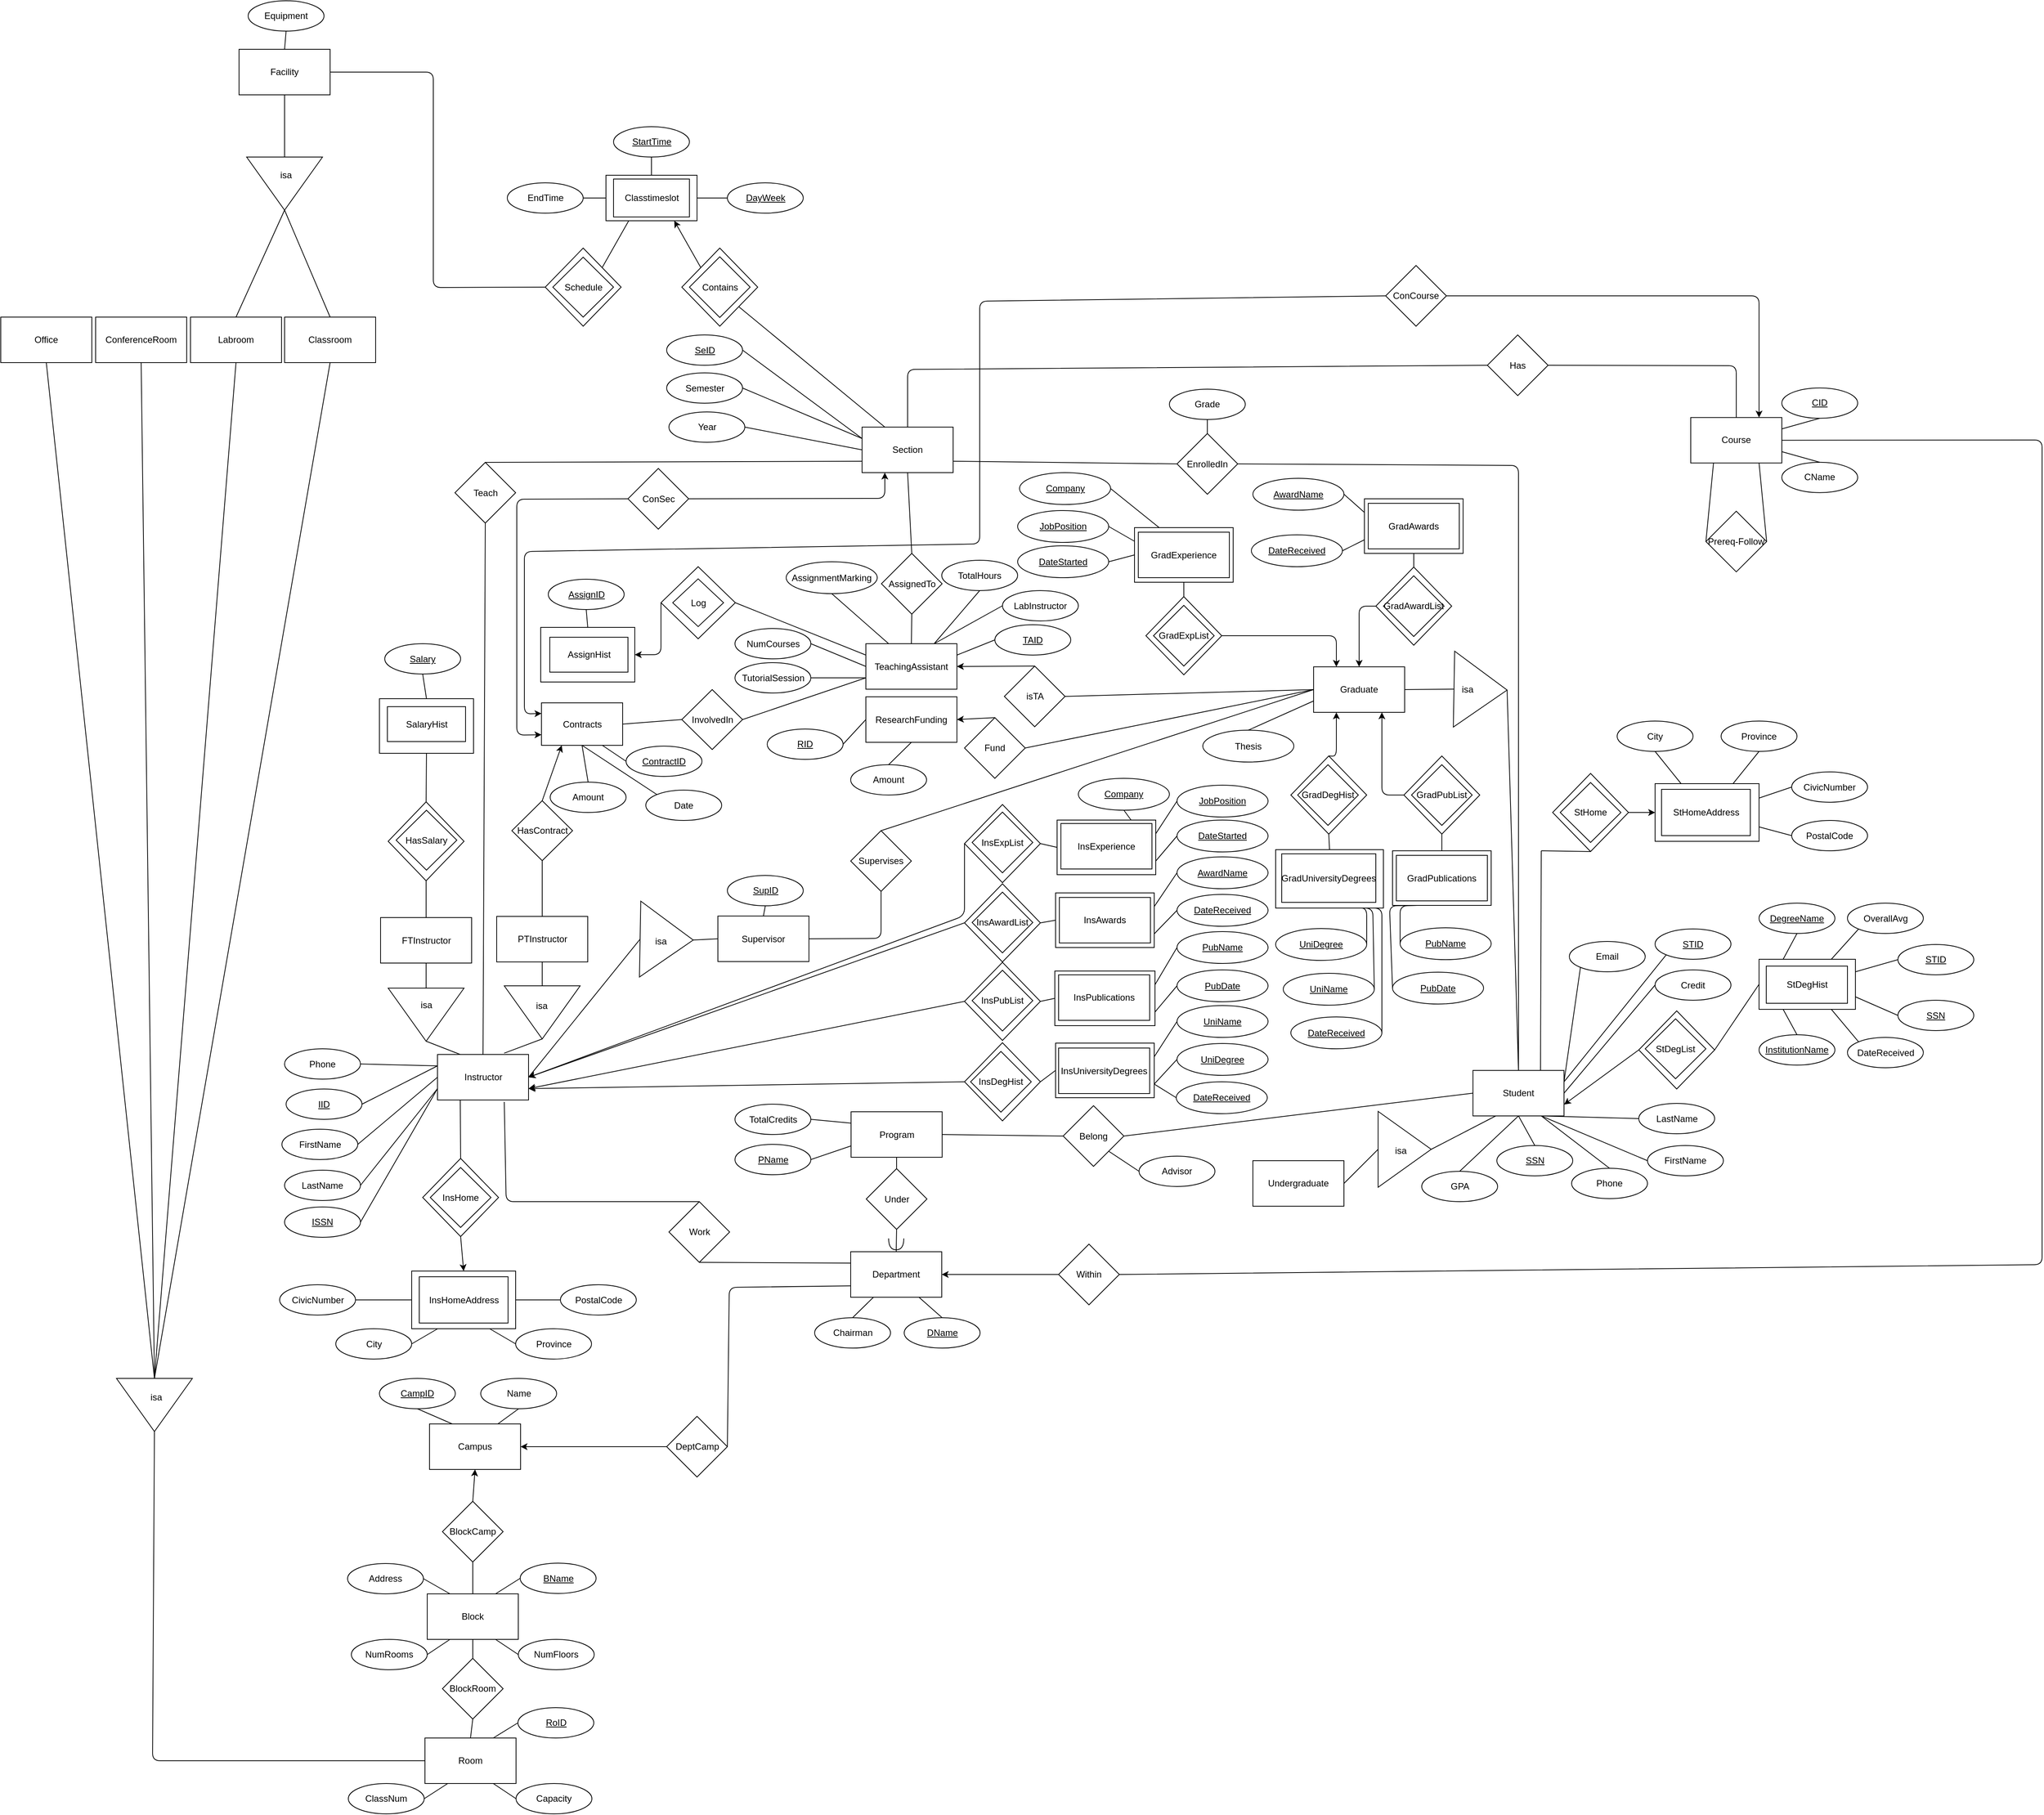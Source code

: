 <mxfile version="11.1.1" type="device"><diagram id="3qWqHajGm2gQcZFpeslq" name="Page-1"><mxGraphModel dx="1924" dy="999" grid="1" gridSize="10" guides="1" tooltips="1" connect="1" arrows="1" fold="1" page="1" pageScale="1" pageWidth="850" pageHeight="1100" math="0" shadow="0"><root><mxCell id="0"/><mxCell id="1" parent="0"/><mxCell id="vHG0CxZVjqyk_NeyB5jl-1" value="Department" style="rounded=0;whiteSpace=wrap;html=1;" vertex="1" parent="1"><mxGeometry x="1300" y="1853" width="120" height="60" as="geometry"/></mxCell><mxCell id="vHG0CxZVjqyk_NeyB5jl-2" value="&lt;u&gt;DName&lt;/u&gt;" style="ellipse;whiteSpace=wrap;html=1;" vertex="1" parent="1"><mxGeometry x="1370.5" y="1940" width="100" height="40" as="geometry"/></mxCell><mxCell id="vHG0CxZVjqyk_NeyB5jl-3" value="" style="endArrow=none;html=1;entryX=0.5;entryY=0;entryDx=0;entryDy=0;exitX=0.75;exitY=1;exitDx=0;exitDy=0;" edge="1" parent="1" source="vHG0CxZVjqyk_NeyB5jl-1" target="vHG0CxZVjqyk_NeyB5jl-2"><mxGeometry width="50" height="50" relative="1" as="geometry"><mxPoint x="800" y="1923" as="sourcePoint"/><mxPoint x="850" y="1873" as="targetPoint"/></mxGeometry></mxCell><mxCell id="vHG0CxZVjqyk_NeyB5jl-4" style="edgeStyle=orthogonalEdgeStyle;rounded=0;orthogonalLoop=1;jettySize=auto;html=1;exitX=0;exitY=0.25;exitDx=0;exitDy=0;" edge="1" parent="1" source="vHG0CxZVjqyk_NeyB5jl-5"><mxGeometry relative="1" as="geometry"><mxPoint x="2407" y="768.343" as="targetPoint"/></mxGeometry></mxCell><mxCell id="vHG0CxZVjqyk_NeyB5jl-5" value="Course" style="rounded=0;whiteSpace=wrap;html=1;" vertex="1" parent="1"><mxGeometry x="2407" y="753.343" width="120" height="60" as="geometry"/></mxCell><mxCell id="vHG0CxZVjqyk_NeyB5jl-6" value="CName" style="ellipse;whiteSpace=wrap;html=1;" vertex="1" parent="1"><mxGeometry x="2527" y="812.343" width="100" height="40" as="geometry"/></mxCell><mxCell id="vHG0CxZVjqyk_NeyB5jl-7" value="" style="endArrow=none;html=1;exitX=0.5;exitY=0;exitDx=0;exitDy=0;entryX=1;entryY=0.75;entryDx=0;entryDy=0;" edge="1" parent="1" source="vHG0CxZVjqyk_NeyB5jl-6" target="vHG0CxZVjqyk_NeyB5jl-5"><mxGeometry width="50" height="50" relative="1" as="geometry"><mxPoint x="2264" y="824.343" as="sourcePoint"/><mxPoint x="2307" y="813.343" as="targetPoint"/></mxGeometry></mxCell><mxCell id="vHG0CxZVjqyk_NeyB5jl-8" value="Within" style="rhombus;whiteSpace=wrap;html=1;" vertex="1" parent="1"><mxGeometry x="1574" y="1843" width="80" height="80" as="geometry"/></mxCell><mxCell id="vHG0CxZVjqyk_NeyB5jl-9" value="&lt;u&gt;CID&lt;/u&gt;" style="ellipse;whiteSpace=wrap;html=1;" vertex="1" parent="1"><mxGeometry x="2527" y="714.343" width="100" height="40" as="geometry"/></mxCell><mxCell id="vHG0CxZVjqyk_NeyB5jl-10" value="" style="endArrow=none;html=1;exitX=0.5;exitY=1;exitDx=0;exitDy=0;entryX=1;entryY=0.25;entryDx=0;entryDy=0;" edge="1" parent="1" source="vHG0CxZVjqyk_NeyB5jl-9" target="vHG0CxZVjqyk_NeyB5jl-5"><mxGeometry width="50" height="50" relative="1" as="geometry"><mxPoint x="2577" y="743.343" as="sourcePoint"/><mxPoint x="2407" y="723.343" as="targetPoint"/></mxGeometry></mxCell><mxCell id="vHG0CxZVjqyk_NeyB5jl-11" value="" style="endArrow=classic;html=1;entryX=1;entryY=0.5;entryDx=0;entryDy=0;exitX=0;exitY=0.5;exitDx=0;exitDy=0;" edge="1" parent="1" source="vHG0CxZVjqyk_NeyB5jl-8" target="vHG0CxZVjqyk_NeyB5jl-1"><mxGeometry width="50" height="50" relative="1" as="geometry"><mxPoint x="970" y="1973" as="sourcePoint"/><mxPoint x="1020" y="1923" as="targetPoint"/></mxGeometry></mxCell><mxCell id="vHG0CxZVjqyk_NeyB5jl-13" value="" style="endArrow=none;html=1;entryX=0;entryY=0.25;entryDx=0;entryDy=0;exitX=0.5;exitY=1;exitDx=0;exitDy=0;" edge="1" parent="1" source="vHG0CxZVjqyk_NeyB5jl-14" target="vHG0CxZVjqyk_NeyB5jl-1"><mxGeometry width="50" height="50" relative="1" as="geometry"><mxPoint x="1250" y="1620.5" as="sourcePoint"/><mxPoint x="910" y="1860.5" as="targetPoint"/></mxGeometry></mxCell><mxCell id="vHG0CxZVjqyk_NeyB5jl-14" value="Work" style="rhombus;whiteSpace=wrap;html=1;" vertex="1" parent="1"><mxGeometry x="1060.5" y="1787" width="80" height="80" as="geometry"/></mxCell><mxCell id="vHG0CxZVjqyk_NeyB5jl-16" value="Instructor" style="rounded=0;whiteSpace=wrap;html=1;" vertex="1" parent="1"><mxGeometry x="755.5" y="1593" width="120" height="60" as="geometry"/></mxCell><mxCell id="vHG0CxZVjqyk_NeyB5jl-17" value="&lt;u&gt;IID&lt;/u&gt;" style="ellipse;whiteSpace=wrap;html=1;" vertex="1" parent="1"><mxGeometry x="556" y="1638.5" width="100" height="40" as="geometry"/></mxCell><mxCell id="vHG0CxZVjqyk_NeyB5jl-18" value="FirstName" style="ellipse;whiteSpace=wrap;html=1;" vertex="1" parent="1"><mxGeometry x="550.5" y="1691.5" width="100" height="40" as="geometry"/></mxCell><mxCell id="vHG0CxZVjqyk_NeyB5jl-19" value="" style="endArrow=none;html=1;entryX=0;entryY=0.5;entryDx=0;entryDy=0;exitX=1;exitY=0.5;exitDx=0;exitDy=0;" edge="1" parent="1" source="vHG0CxZVjqyk_NeyB5jl-18" target="vHG0CxZVjqyk_NeyB5jl-16"><mxGeometry width="50" height="50" relative="1" as="geometry"><mxPoint x="905.5" y="1753" as="sourcePoint"/><mxPoint x="955.5" y="1703" as="targetPoint"/></mxGeometry></mxCell><mxCell id="vHG0CxZVjqyk_NeyB5jl-20" value="" style="endArrow=none;html=1;entryX=0;entryY=0.25;entryDx=0;entryDy=0;exitX=1;exitY=0.5;exitDx=0;exitDy=0;" edge="1" parent="1" source="vHG0CxZVjqyk_NeyB5jl-17" target="vHG0CxZVjqyk_NeyB5jl-16"><mxGeometry width="50" height="50" relative="1" as="geometry"><mxPoint x="675.5" y="2123" as="sourcePoint"/><mxPoint x="725.5" y="2073" as="targetPoint"/></mxGeometry></mxCell><mxCell id="vHG0CxZVjqyk_NeyB5jl-21" value="Student" style="rounded=0;whiteSpace=wrap;html=1;" vertex="1" parent="1"><mxGeometry x="2120" y="1614" width="120" height="60" as="geometry"/></mxCell><mxCell id="vHG0CxZVjqyk_NeyB5jl-22" value="" style="endArrow=none;html=1;entryX=0.5;entryY=0;entryDx=0;entryDy=0;" edge="1" parent="1" source="vHG0CxZVjqyk_NeyB5jl-121" target="vHG0CxZVjqyk_NeyB5jl-1"><mxGeometry width="50" height="50" relative="1" as="geometry"><mxPoint x="1360" y="1693" as="sourcePoint"/><mxPoint x="920" y="1963" as="targetPoint"/></mxGeometry></mxCell><mxCell id="vHG0CxZVjqyk_NeyB5jl-23" value="Program" style="rounded=0;whiteSpace=wrap;html=1;" vertex="1" parent="1"><mxGeometry x="1300.5" y="1668.5" width="120" height="60" as="geometry"/></mxCell><mxCell id="vHG0CxZVjqyk_NeyB5jl-24" value="&lt;u&gt;STID&lt;/u&gt;" style="ellipse;whiteSpace=wrap;html=1;" vertex="1" parent="1"><mxGeometry x="2360" y="1427.5" width="100" height="40" as="geometry"/></mxCell><mxCell id="vHG0CxZVjqyk_NeyB5jl-25" value="FirstName" style="ellipse;whiteSpace=wrap;html=1;" vertex="1" parent="1"><mxGeometry x="2350" y="1713" width="100" height="40" as="geometry"/></mxCell><mxCell id="vHG0CxZVjqyk_NeyB5jl-26" value="LastName" style="ellipse;whiteSpace=wrap;html=1;" vertex="1" parent="1"><mxGeometry x="2338.5" y="1657.5" width="100" height="40" as="geometry"/></mxCell><mxCell id="vHG0CxZVjqyk_NeyB5jl-27" value="" style="endArrow=none;html=1;entryX=0;entryY=0.5;entryDx=0;entryDy=0;exitX=0.75;exitY=1;exitDx=0;exitDy=0;" edge="1" parent="1" source="vHG0CxZVjqyk_NeyB5jl-21" target="vHG0CxZVjqyk_NeyB5jl-26"><mxGeometry width="50" height="50" relative="1" as="geometry"><mxPoint x="830" y="1910.5" as="sourcePoint"/><mxPoint x="880" y="1860.5" as="targetPoint"/></mxGeometry></mxCell><mxCell id="vHG0CxZVjqyk_NeyB5jl-28" value="" style="endArrow=none;html=1;entryX=0;entryY=0.5;entryDx=0;entryDy=0;exitX=0.75;exitY=1;exitDx=0;exitDy=0;" edge="1" parent="1" source="vHG0CxZVjqyk_NeyB5jl-21" target="vHG0CxZVjqyk_NeyB5jl-25"><mxGeometry width="50" height="50" relative="1" as="geometry"><mxPoint x="830" y="1910.5" as="sourcePoint"/><mxPoint x="880" y="1860.5" as="targetPoint"/></mxGeometry></mxCell><mxCell id="vHG0CxZVjqyk_NeyB5jl-29" value="" style="endArrow=none;html=1;entryX=0;entryY=1;entryDx=0;entryDy=0;exitX=1;exitY=0.25;exitDx=0;exitDy=0;" edge="1" parent="1" source="vHG0CxZVjqyk_NeyB5jl-21" target="vHG0CxZVjqyk_NeyB5jl-24"><mxGeometry width="50" height="50" relative="1" as="geometry"><mxPoint x="830" y="1910.5" as="sourcePoint"/><mxPoint x="880" y="1860.5" as="targetPoint"/></mxGeometry></mxCell><mxCell id="vHG0CxZVjqyk_NeyB5jl-30" value="Under" style="rhombus;whiteSpace=wrap;html=1;" vertex="1" parent="1"><mxGeometry x="1320.5" y="1743.5" width="80" height="80" as="geometry"/></mxCell><mxCell id="vHG0CxZVjqyk_NeyB5jl-31" value="" style="endArrow=none;html=1;entryX=0.5;entryY=1;entryDx=0;entryDy=0;exitX=0.5;exitY=0;exitDx=0;exitDy=0;" edge="1" parent="1" source="vHG0CxZVjqyk_NeyB5jl-30" target="vHG0CxZVjqyk_NeyB5jl-23"><mxGeometry width="50" height="50" relative="1" as="geometry"><mxPoint x="820" y="2013" as="sourcePoint"/><mxPoint x="870" y="1963" as="targetPoint"/></mxGeometry></mxCell><mxCell id="vHG0CxZVjqyk_NeyB5jl-32" value="" style="endArrow=none;html=1;entryX=1;entryY=0.5;entryDx=0;entryDy=0;exitX=0;exitY=0.5;exitDx=0;exitDy=0;" edge="1" parent="1" source="vHG0CxZVjqyk_NeyB5jl-85" target="vHG0CxZVjqyk_NeyB5jl-23"><mxGeometry width="50" height="50" relative="1" as="geometry"><mxPoint x="1460" y="1633" as="sourcePoint"/><mxPoint x="1419.941" y="1633.471" as="targetPoint"/></mxGeometry></mxCell><mxCell id="vHG0CxZVjqyk_NeyB5jl-33" value="" style="endArrow=none;html=1;entryX=1;entryY=0.5;entryDx=0;entryDy=0;exitX=0.5;exitY=1;exitDx=0;exitDy=0;exitPerimeter=0;" edge="1" parent="1" source="vHG0CxZVjqyk_NeyB5jl-76" target="vHG0CxZVjqyk_NeyB5jl-82"><mxGeometry width="50" height="50" relative="1" as="geometry"><mxPoint x="840" y="1880.5" as="sourcePoint"/><mxPoint x="1930" y="1380.5" as="targetPoint"/></mxGeometry></mxCell><mxCell id="vHG0CxZVjqyk_NeyB5jl-34" value="Section" style="rounded=0;whiteSpace=wrap;html=1;" vertex="1" parent="1"><mxGeometry x="1315" y="766" width="120" height="60" as="geometry"/></mxCell><mxCell id="vHG0CxZVjqyk_NeyB5jl-35" value="EnrolledIn" style="rhombus;whiteSpace=wrap;html=1;" vertex="1" parent="1"><mxGeometry x="1730" y="774.5" width="80" height="80" as="geometry"/></mxCell><mxCell id="vHG0CxZVjqyk_NeyB5jl-36" value="Teach" style="rhombus;whiteSpace=wrap;html=1;" vertex="1" parent="1"><mxGeometry x="778.5" y="812.5" width="80" height="80" as="geometry"/></mxCell><mxCell id="vHG0CxZVjqyk_NeyB5jl-37" value="" style="endArrow=none;html=1;entryX=0;entryY=0.75;entryDx=0;entryDy=0;exitX=0.5;exitY=0;exitDx=0;exitDy=0;" edge="1" parent="1" source="vHG0CxZVjqyk_NeyB5jl-36" target="vHG0CxZVjqyk_NeyB5jl-34"><mxGeometry width="50" height="50" relative="1" as="geometry"><mxPoint x="1135" y="896" as="sourcePoint"/><mxPoint x="880" y="1556" as="targetPoint"/></mxGeometry></mxCell><mxCell id="vHG0CxZVjqyk_NeyB5jl-38" value="" style="endArrow=none;html=1;entryX=1;entryY=0.75;entryDx=0;entryDy=0;exitX=0;exitY=0.5;exitDx=0;exitDy=0;" edge="1" parent="1" source="vHG0CxZVjqyk_NeyB5jl-35" target="vHG0CxZVjqyk_NeyB5jl-34"><mxGeometry width="50" height="50" relative="1" as="geometry"><mxPoint x="830" y="1910.5" as="sourcePoint"/><mxPoint x="880" y="1860.5" as="targetPoint"/></mxGeometry></mxCell><mxCell id="vHG0CxZVjqyk_NeyB5jl-39" value="" style="endArrow=none;html=1;entryX=0.25;entryY=0;entryDx=0;entryDy=0;exitX=1;exitY=1;exitDx=0;exitDy=0;" edge="1" parent="1" source="vHG0CxZVjqyk_NeyB5jl-47" target="vHG0CxZVjqyk_NeyB5jl-34"><mxGeometry width="50" height="50" relative="1" as="geometry"><mxPoint x="1110" y="781" as="sourcePoint"/><mxPoint x="880" y="1556" as="targetPoint"/></mxGeometry></mxCell><mxCell id="vHG0CxZVjqyk_NeyB5jl-40" value="Prereq-Follow" style="rhombus;whiteSpace=wrap;html=1;" vertex="1" parent="1"><mxGeometry x="2427" y="876.843" width="80" height="80" as="geometry"/></mxCell><mxCell id="vHG0CxZVjqyk_NeyB5jl-41" value="Semester" style="ellipse;whiteSpace=wrap;html=1;" vertex="1" parent="1"><mxGeometry x="1057.5" y="694.5" width="100" height="40" as="geometry"/></mxCell><mxCell id="vHG0CxZVjqyk_NeyB5jl-42" value="Year" style="ellipse;whiteSpace=wrap;html=1;" vertex="1" parent="1"><mxGeometry x="1060.5" y="746" width="100" height="40" as="geometry"/></mxCell><mxCell id="vHG0CxZVjqyk_NeyB5jl-43" value="" style="endArrow=none;html=1;entryX=0;entryY=0.25;entryDx=0;entryDy=0;exitX=1;exitY=0.5;exitDx=0;exitDy=0;" edge="1" parent="1" source="vHG0CxZVjqyk_NeyB5jl-41" target="vHG0CxZVjqyk_NeyB5jl-34"><mxGeometry width="50" height="50" relative="1" as="geometry"><mxPoint x="697.5" y="1616" as="sourcePoint"/><mxPoint x="1182.5" y="746" as="targetPoint"/></mxGeometry></mxCell><mxCell id="vHG0CxZVjqyk_NeyB5jl-44" value="" style="endArrow=none;html=1;entryX=0;entryY=0.5;entryDx=0;entryDy=0;exitX=1;exitY=0.5;exitDx=0;exitDy=0;" edge="1" parent="1" source="vHG0CxZVjqyk_NeyB5jl-42" target="vHG0CxZVjqyk_NeyB5jl-34"><mxGeometry width="50" height="50" relative="1" as="geometry"><mxPoint x="697.5" y="1920.5" as="sourcePoint"/><mxPoint x="1182.5" y="746" as="targetPoint"/></mxGeometry></mxCell><mxCell id="vHG0CxZVjqyk_NeyB5jl-45" value="&lt;u&gt;SeID&lt;/u&gt;" style="ellipse;whiteSpace=wrap;html=1;" vertex="1" parent="1"><mxGeometry x="1057.5" y="644.5" width="100" height="40" as="geometry"/></mxCell><mxCell id="vHG0CxZVjqyk_NeyB5jl-46" value="" style="endArrow=none;html=1;entryX=1;entryY=0.5;entryDx=0;entryDy=0;exitX=0;exitY=0.25;exitDx=0;exitDy=0;" edge="1" parent="1" source="vHG0CxZVjqyk_NeyB5jl-34" target="vHG0CxZVjqyk_NeyB5jl-45"><mxGeometry width="50" height="50" relative="1" as="geometry"><mxPoint x="1182.5" y="731" as="sourcePoint"/><mxPoint x="747.5" y="1566" as="targetPoint"/></mxGeometry></mxCell><mxCell id="vHG0CxZVjqyk_NeyB5jl-47" value="" style="rhombus;whiteSpace=wrap;html=1;" vertex="1" parent="1"><mxGeometry x="1077.5" y="530" width="100" height="103" as="geometry"/></mxCell><mxCell id="vHG0CxZVjqyk_NeyB5jl-48" value="Classroom" style="rounded=0;whiteSpace=wrap;html=1;" vertex="1" parent="1"><mxGeometry x="554" y="621" width="120" height="60" as="geometry"/></mxCell><mxCell id="vHG0CxZVjqyk_NeyB5jl-49" value="" style="rounded=0;whiteSpace=wrap;html=1;" vertex="1" parent="1"><mxGeometry x="977.5" y="434" width="120" height="60" as="geometry"/></mxCell><mxCell id="vHG0CxZVjqyk_NeyB5jl-50" value="ClassNum" style="ellipse;whiteSpace=wrap;html=1;" vertex="1" parent="1"><mxGeometry x="638" y="2554" width="100" height="40" as="geometry"/></mxCell><mxCell id="vHG0CxZVjqyk_NeyB5jl-52" value="&lt;u&gt;StartTime&lt;/u&gt;" style="ellipse;whiteSpace=wrap;html=1;" vertex="1" parent="1"><mxGeometry x="987.5" y="370" width="100" height="40" as="geometry"/></mxCell><mxCell id="vHG0CxZVjqyk_NeyB5jl-53" value="EndTime" style="ellipse;whiteSpace=wrap;html=1;" vertex="1" parent="1"><mxGeometry x="847.5" y="444" width="100" height="40" as="geometry"/></mxCell><mxCell id="vHG0CxZVjqyk_NeyB5jl-54" value="" style="endArrow=none;html=1;exitX=1;exitY=0.5;exitDx=0;exitDy=0;entryX=0;entryY=0.75;entryDx=0;entryDy=0;" edge="1" parent="1" source="vHG0CxZVjqyk_NeyB5jl-55" target="vHG0CxZVjqyk_NeyB5jl-23"><mxGeometry width="50" height="50" relative="1" as="geometry"><mxPoint x="1250" y="1528" as="sourcePoint"/><mxPoint x="1330" y="1563" as="targetPoint"/></mxGeometry></mxCell><mxCell id="vHG0CxZVjqyk_NeyB5jl-55" value="&lt;u&gt;PName&lt;/u&gt;" style="ellipse;whiteSpace=wrap;html=1;" vertex="1" parent="1"><mxGeometry x="1147.5" y="1711.5" width="100" height="40" as="geometry"/></mxCell><mxCell id="vHG0CxZVjqyk_NeyB5jl-58" value="ResearchFunding" style="rounded=0;whiteSpace=wrap;html=1;" vertex="1" parent="1"><mxGeometry x="1320" y="1121.5" width="120" height="60" as="geometry"/></mxCell><mxCell id="vHG0CxZVjqyk_NeyB5jl-59" value="TeachingAssistant" style="rounded=0;whiteSpace=wrap;html=1;" vertex="1" parent="1"><mxGeometry x="1320" y="1051.5" width="120" height="60" as="geometry"/></mxCell><mxCell id="vHG0CxZVjqyk_NeyB5jl-60" value="" style="endArrow=classic;html=1;entryX=1;entryY=0.5;entryDx=0;entryDy=0;exitX=0.5;exitY=0;exitDx=0;exitDy=0;" edge="1" parent="1" source="vHG0CxZVjqyk_NeyB5jl-86" target="vHG0CxZVjqyk_NeyB5jl-59"><mxGeometry width="50" height="50" relative="1" as="geometry"><mxPoint x="1620" y="1081.5" as="sourcePoint"/><mxPoint x="840" y="1671.5" as="targetPoint"/></mxGeometry></mxCell><mxCell id="vHG0CxZVjqyk_NeyB5jl-61" value="" style="endArrow=classic;html=1;entryX=1;entryY=0.5;entryDx=0;entryDy=0;exitX=0.5;exitY=0;exitDx=0;exitDy=0;" edge="1" parent="1" source="vHG0CxZVjqyk_NeyB5jl-432" target="vHG0CxZVjqyk_NeyB5jl-58"><mxGeometry width="50" height="50" relative="1" as="geometry"><mxPoint x="1630" y="1291.5" as="sourcePoint"/><mxPoint x="840" y="1671.5" as="targetPoint"/></mxGeometry></mxCell><mxCell id="vHG0CxZVjqyk_NeyB5jl-62" value="GPA" style="ellipse;whiteSpace=wrap;html=1;" vertex="1" parent="1"><mxGeometry x="2052.5" y="1747" width="100" height="40" as="geometry"/></mxCell><mxCell id="vHG0CxZVjqyk_NeyB5jl-63" value="" style="endArrow=none;html=1;entryX=0.5;entryY=1;entryDx=0;entryDy=0;exitX=0.5;exitY=0;exitDx=0;exitDy=0;" edge="1" parent="1" source="vHG0CxZVjqyk_NeyB5jl-62" target="vHG0CxZVjqyk_NeyB5jl-21"><mxGeometry width="50" height="50" relative="1" as="geometry"><mxPoint x="940" y="1970.5" as="sourcePoint"/><mxPoint x="990" y="1920.5" as="targetPoint"/></mxGeometry></mxCell><mxCell id="vHG0CxZVjqyk_NeyB5jl-64" value="TutorialSession" style="ellipse;whiteSpace=wrap;html=1;" vertex="1" parent="1"><mxGeometry x="1147.5" y="1076.5" width="100" height="40" as="geometry"/></mxCell><mxCell id="vHG0CxZVjqyk_NeyB5jl-65" value="LabInstructor" style="ellipse;whiteSpace=wrap;html=1;" vertex="1" parent="1"><mxGeometry x="1500" y="981.5" width="100" height="40" as="geometry"/></mxCell><mxCell id="vHG0CxZVjqyk_NeyB5jl-66" value="AssignmentMarking" style="ellipse;whiteSpace=wrap;html=1;" vertex="1" parent="1"><mxGeometry x="1215" y="943.5" width="120" height="42" as="geometry"/></mxCell><mxCell id="vHG0CxZVjqyk_NeyB5jl-67" value="TotalHours" style="ellipse;whiteSpace=wrap;html=1;" vertex="1" parent="1"><mxGeometry x="1420" y="941.5" width="100" height="40" as="geometry"/></mxCell><mxCell id="vHG0CxZVjqyk_NeyB5jl-68" value="NumCourses" style="ellipse;whiteSpace=wrap;html=1;" vertex="1" parent="1"><mxGeometry x="1147.5" y="1031.5" width="100" height="40" as="geometry"/></mxCell><mxCell id="vHG0CxZVjqyk_NeyB5jl-69" value="Capacity" style="ellipse;whiteSpace=wrap;html=1;" vertex="1" parent="1"><mxGeometry x="859" y="2554" width="100" height="40" as="geometry"/></mxCell><mxCell id="vHG0CxZVjqyk_NeyB5jl-71" value="" style="endArrow=none;html=1;entryX=1;entryY=0.5;entryDx=0;entryDy=0;exitX=0;exitY=0.75;exitDx=0;exitDy=0;" edge="1" parent="1" source="vHG0CxZVjqyk_NeyB5jl-59" target="vHG0CxZVjqyk_NeyB5jl-64"><mxGeometry width="50" height="50" relative="1" as="geometry"><mxPoint x="660" y="1721.5" as="sourcePoint"/><mxPoint x="710" y="1671.5" as="targetPoint"/></mxGeometry></mxCell><mxCell id="vHG0CxZVjqyk_NeyB5jl-72" value="" style="endArrow=none;html=1;entryX=1;entryY=0.5;entryDx=0;entryDy=0;exitX=0;exitY=0.5;exitDx=0;exitDy=0;" edge="1" parent="1" source="vHG0CxZVjqyk_NeyB5jl-59" target="vHG0CxZVjqyk_NeyB5jl-68"><mxGeometry width="50" height="50" relative="1" as="geometry"><mxPoint x="660" y="1721.5" as="sourcePoint"/><mxPoint x="710" y="1671.5" as="targetPoint"/></mxGeometry></mxCell><mxCell id="vHG0CxZVjqyk_NeyB5jl-73" value="" style="endArrow=none;html=1;exitX=0;exitY=0.5;exitDx=0;exitDy=0;entryX=0.75;entryY=0;entryDx=0;entryDy=0;" edge="1" parent="1" source="vHG0CxZVjqyk_NeyB5jl-65" target="vHG0CxZVjqyk_NeyB5jl-59"><mxGeometry width="50" height="50" relative="1" as="geometry"><mxPoint x="660" y="1721.5" as="sourcePoint"/><mxPoint x="1350" y="1051.5" as="targetPoint"/></mxGeometry></mxCell><mxCell id="vHG0CxZVjqyk_NeyB5jl-74" value="" style="endArrow=none;html=1;entryX=0.5;entryY=1;entryDx=0;entryDy=0;exitX=0.25;exitY=0;exitDx=0;exitDy=0;" edge="1" parent="1" source="vHG0CxZVjqyk_NeyB5jl-59" target="vHG0CxZVjqyk_NeyB5jl-66"><mxGeometry width="50" height="50" relative="1" as="geometry"><mxPoint x="660" y="1721.5" as="sourcePoint"/><mxPoint x="710" y="1671.5" as="targetPoint"/></mxGeometry></mxCell><mxCell id="vHG0CxZVjqyk_NeyB5jl-75" value="" style="endArrow=none;html=1;entryX=0.5;entryY=1;entryDx=0;entryDy=0;exitX=0.75;exitY=0;exitDx=0;exitDy=0;" edge="1" parent="1" source="vHG0CxZVjqyk_NeyB5jl-59" target="vHG0CxZVjqyk_NeyB5jl-67"><mxGeometry width="50" height="50" relative="1" as="geometry"><mxPoint x="660" y="1721.5" as="sourcePoint"/><mxPoint x="710" y="1671.5" as="targetPoint"/></mxGeometry></mxCell><mxCell id="vHG0CxZVjqyk_NeyB5jl-76" value="" style="verticalLabelPosition=bottom;verticalAlign=top;html=1;shape=mxgraph.basic.acute_triangle;dx=0.5;rotation=91;" vertex="1" parent="1"><mxGeometry x="2080" y="1077" width="100" height="70" as="geometry"/></mxCell><mxCell id="vHG0CxZVjqyk_NeyB5jl-77" value="" style="verticalLabelPosition=bottom;verticalAlign=top;html=1;shape=mxgraph.basic.acute_triangle;dx=0.5;rotation=90;" vertex="1" parent="1"><mxGeometry x="1980" y="1683" width="100" height="70" as="geometry"/></mxCell><mxCell id="vHG0CxZVjqyk_NeyB5jl-78" value="isa" style="text;html=1;strokeColor=none;fillColor=none;align=center;verticalAlign=middle;whiteSpace=wrap;rounded=0;" vertex="1" parent="1"><mxGeometry x="2092.5" y="1102" width="40" height="20" as="geometry"/></mxCell><mxCell id="vHG0CxZVjqyk_NeyB5jl-79" value="isa" style="text;html=1;strokeColor=none;fillColor=none;align=center;verticalAlign=middle;whiteSpace=wrap;rounded=0;" vertex="1" parent="1"><mxGeometry x="2005" y="1710" width="40" height="20" as="geometry"/></mxCell><mxCell id="vHG0CxZVjqyk_NeyB5jl-80" value="" style="endArrow=none;html=1;entryX=0;entryY=0;entryDx=50;entryDy=0;entryPerimeter=0;exitX=0.25;exitY=1;exitDx=0;exitDy=0;" edge="1" parent="1" source="vHG0CxZVjqyk_NeyB5jl-21" target="vHG0CxZVjqyk_NeyB5jl-77"><mxGeometry width="50" height="50" relative="1" as="geometry"><mxPoint x="1250" y="1970.5" as="sourcePoint"/><mxPoint x="1300" y="1920.5" as="targetPoint"/></mxGeometry></mxCell><mxCell id="vHG0CxZVjqyk_NeyB5jl-81" value="" style="endArrow=none;html=1;entryX=0.5;entryY=0;entryDx=0;entryDy=0;exitX=0;exitY=0;exitDx=50;exitDy=0;exitPerimeter=0;" edge="1" parent="1" source="vHG0CxZVjqyk_NeyB5jl-76" target="vHG0CxZVjqyk_NeyB5jl-21"><mxGeometry width="50" height="50" relative="1" as="geometry"><mxPoint x="1250" y="1970.5" as="sourcePoint"/><mxPoint x="1300" y="1920.5" as="targetPoint"/></mxGeometry></mxCell><mxCell id="vHG0CxZVjqyk_NeyB5jl-82" value="Graduate" style="rounded=0;whiteSpace=wrap;html=1;" vertex="1" parent="1"><mxGeometry x="1910" y="1082" width="120" height="60" as="geometry"/></mxCell><mxCell id="vHG0CxZVjqyk_NeyB5jl-83" value="Undergraduate" style="rounded=0;whiteSpace=wrap;html=1;" vertex="1" parent="1"><mxGeometry x="1830" y="1733" width="120" height="60" as="geometry"/></mxCell><mxCell id="vHG0CxZVjqyk_NeyB5jl-84" value="" style="endArrow=none;html=1;exitX=1;exitY=0.5;exitDx=0;exitDy=0;entryX=0.5;entryY=1;entryDx=0;entryDy=0;entryPerimeter=0;" edge="1" parent="1" source="vHG0CxZVjqyk_NeyB5jl-83" target="vHG0CxZVjqyk_NeyB5jl-77"><mxGeometry width="50" height="50" relative="1" as="geometry"><mxPoint x="1020" y="2073" as="sourcePoint"/><mxPoint x="1980" y="1604.5" as="targetPoint"/></mxGeometry></mxCell><mxCell id="vHG0CxZVjqyk_NeyB5jl-85" value="Belong" style="rhombus;whiteSpace=wrap;html=1;" vertex="1" parent="1"><mxGeometry x="1580" y="1660.5" width="80" height="80" as="geometry"/></mxCell><mxCell id="vHG0CxZVjqyk_NeyB5jl-86" value="isTA" style="rhombus;whiteSpace=wrap;html=1;" vertex="1" parent="1"><mxGeometry x="1502.5" y="1081" width="80" height="80" as="geometry"/></mxCell><mxCell id="vHG0CxZVjqyk_NeyB5jl-87" value="" style="endArrow=none;html=1;entryX=0;entryY=0.5;entryDx=0;entryDy=0;exitX=1;exitY=0.5;exitDx=0;exitDy=0;" edge="1" parent="1" source="vHG0CxZVjqyk_NeyB5jl-86" target="vHG0CxZVjqyk_NeyB5jl-82"><mxGeometry width="50" height="50" relative="1" as="geometry"><mxPoint x="1120" y="1970.5" as="sourcePoint"/><mxPoint x="1170" y="1920.5" as="targetPoint"/></mxGeometry></mxCell><mxCell id="vHG0CxZVjqyk_NeyB5jl-88" value="" style="endArrow=none;html=1;entryX=1;entryY=0.5;entryDx=0;entryDy=0;exitX=0;exitY=0.5;exitDx=0;exitDy=0;" edge="1" parent="1" source="vHG0CxZVjqyk_NeyB5jl-21" target="vHG0CxZVjqyk_NeyB5jl-85"><mxGeometry width="50" height="50" relative="1" as="geometry"><mxPoint x="1120" y="1970.5" as="sourcePoint"/><mxPoint x="1170" y="1920.5" as="targetPoint"/><Array as="points"/></mxGeometry></mxCell><mxCell id="vHG0CxZVjqyk_NeyB5jl-89" value="Credit" style="ellipse;whiteSpace=wrap;html=1;" vertex="1" parent="1"><mxGeometry x="2360" y="1481.5" width="100" height="40" as="geometry"/></mxCell><mxCell id="vHG0CxZVjqyk_NeyB5jl-90" value="" style="endArrow=none;html=1;entryX=0;entryY=0.5;entryDx=0;entryDy=0;exitX=1;exitY=0.5;exitDx=0;exitDy=0;" edge="1" parent="1" source="vHG0CxZVjqyk_NeyB5jl-21" target="vHG0CxZVjqyk_NeyB5jl-89"><mxGeometry width="50" height="50" relative="1" as="geometry"><mxPoint x="1480" y="1970.5" as="sourcePoint"/><mxPoint x="1530" y="1920.5" as="targetPoint"/></mxGeometry></mxCell><mxCell id="vHG0CxZVjqyk_NeyB5jl-92" value="Has" style="rhombus;whiteSpace=wrap;html=1;" vertex="1" parent="1"><mxGeometry x="2139" y="644.5" width="80" height="80" as="geometry"/></mxCell><mxCell id="vHG0CxZVjqyk_NeyB5jl-93" value="Classtimeslot" style="rounded=0;whiteSpace=wrap;html=1;" vertex="1" parent="1"><mxGeometry x="987.5" y="439" width="100" height="50" as="geometry"/></mxCell><mxCell id="vHG0CxZVjqyk_NeyB5jl-94" value="&lt;u&gt;RID&lt;br&gt;&lt;/u&gt;" style="ellipse;whiteSpace=wrap;html=1;" vertex="1" parent="1"><mxGeometry x="1190" y="1164" width="100" height="40" as="geometry"/></mxCell><mxCell id="vHG0CxZVjqyk_NeyB5jl-95" value="" style="endArrow=none;html=1;entryX=0;entryY=0.5;entryDx=0;entryDy=0;exitX=1;exitY=0.5;exitDx=0;exitDy=0;" edge="1" parent="1" source="vHG0CxZVjqyk_NeyB5jl-94" target="vHG0CxZVjqyk_NeyB5jl-58"><mxGeometry width="50" height="50" relative="1" as="geometry"><mxPoint x="650" y="1721.5" as="sourcePoint"/><mxPoint x="700" y="1671.5" as="targetPoint"/></mxGeometry></mxCell><mxCell id="vHG0CxZVjqyk_NeyB5jl-96" value="&lt;u&gt;TAID&lt;br&gt;&lt;/u&gt;" style="ellipse;whiteSpace=wrap;html=1;" vertex="1" parent="1"><mxGeometry x="1490" y="1026.5" width="100" height="40" as="geometry"/></mxCell><mxCell id="vHG0CxZVjqyk_NeyB5jl-97" value="" style="endArrow=none;html=1;entryX=0;entryY=0.5;entryDx=0;entryDy=0;exitX=1;exitY=0.25;exitDx=0;exitDy=0;" edge="1" parent="1" source="vHG0CxZVjqyk_NeyB5jl-59" target="vHG0CxZVjqyk_NeyB5jl-96"><mxGeometry width="50" height="50" relative="1" as="geometry"><mxPoint x="650" y="1721.5" as="sourcePoint"/><mxPoint x="700" y="1671.5" as="targetPoint"/></mxGeometry></mxCell><mxCell id="vHG0CxZVjqyk_NeyB5jl-98" value="" style="endArrow=none;html=1;entryX=0.25;entryY=1;entryDx=0;entryDy=0;exitX=0;exitY=0.5;exitDx=0;exitDy=0;" edge="1" parent="1" source="vHG0CxZVjqyk_NeyB5jl-40" target="vHG0CxZVjqyk_NeyB5jl-5"><mxGeometry width="50" height="50" relative="1" as="geometry"><mxPoint x="2427" y="923.343" as="sourcePoint"/><mxPoint x="1547" y="983.343" as="targetPoint"/></mxGeometry></mxCell><mxCell id="vHG0CxZVjqyk_NeyB5jl-99" value="" style="endArrow=none;html=1;entryX=0.75;entryY=1;entryDx=0;entryDy=0;exitX=1;exitY=0.5;exitDx=0;exitDy=0;" edge="1" parent="1" source="vHG0CxZVjqyk_NeyB5jl-40" target="vHG0CxZVjqyk_NeyB5jl-5"><mxGeometry width="50" height="50" relative="1" as="geometry"><mxPoint x="2507" y="923.343" as="sourcePoint"/><mxPoint x="1547" y="983.343" as="targetPoint"/></mxGeometry></mxCell><mxCell id="vHG0CxZVjqyk_NeyB5jl-100" value="" style="endArrow=none;html=1;entryX=0;entryY=0.25;entryDx=0;entryDy=0;exitX=1;exitY=0.5;exitDx=0;exitDy=0;" edge="1" parent="1" source="vHG0CxZVjqyk_NeyB5jl-101" target="vHG0CxZVjqyk_NeyB5jl-23"><mxGeometry width="50" height="50" relative="1" as="geometry"><mxPoint x="1250" y="1567" as="sourcePoint"/><mxPoint x="760" y="2027" as="targetPoint"/></mxGeometry></mxCell><mxCell id="vHG0CxZVjqyk_NeyB5jl-101" value="TotalCredits" style="ellipse;whiteSpace=wrap;html=1;" vertex="1" parent="1"><mxGeometry x="1147.5" y="1658.5" width="100" height="40" as="geometry"/></mxCell><mxCell id="vHG0CxZVjqyk_NeyB5jl-102" value="" style="endArrow=classic;html=1;entryX=0.75;entryY=1;entryDx=0;entryDy=0;exitX=0;exitY=0;exitDx=0;exitDy=0;" edge="1" parent="1" source="vHG0CxZVjqyk_NeyB5jl-47" target="vHG0CxZVjqyk_NeyB5jl-49"><mxGeometry width="50" height="50" relative="1" as="geometry"><mxPoint x="657.5" y="1620" as="sourcePoint"/><mxPoint x="707.5" y="1570" as="targetPoint"/></mxGeometry></mxCell><mxCell id="vHG0CxZVjqyk_NeyB5jl-103" value="" style="endArrow=none;html=1;entryX=0.5;entryY=1;entryDx=0;entryDy=0;exitX=0.5;exitY=0;exitDx=0;exitDy=0;" edge="1" parent="1" source="vHG0CxZVjqyk_NeyB5jl-49" target="vHG0CxZVjqyk_NeyB5jl-52"><mxGeometry width="50" height="50" relative="1" as="geometry"><mxPoint x="492.5" y="1500" as="sourcePoint"/><mxPoint x="542.5" y="1450" as="targetPoint"/></mxGeometry></mxCell><mxCell id="vHG0CxZVjqyk_NeyB5jl-104" value="" style="endArrow=none;html=1;entryX=0;entryY=0.5;entryDx=0;entryDy=0;exitX=1;exitY=0.5;exitDx=0;exitDy=0;" edge="1" parent="1" source="vHG0CxZVjqyk_NeyB5jl-53" target="vHG0CxZVjqyk_NeyB5jl-49"><mxGeometry width="50" height="50" relative="1" as="geometry"><mxPoint x="492.5" y="1500" as="sourcePoint"/><mxPoint x="542.5" y="1450" as="targetPoint"/></mxGeometry></mxCell><mxCell id="vHG0CxZVjqyk_NeyB5jl-105" value="&lt;u&gt;DayWeek&lt;/u&gt;" style="ellipse;whiteSpace=wrap;html=1;" vertex="1" parent="1"><mxGeometry x="1137.5" y="444" width="100" height="40" as="geometry"/></mxCell><mxCell id="vHG0CxZVjqyk_NeyB5jl-106" value="" style="endArrow=none;html=1;entryX=1;entryY=1;entryDx=0;entryDy=0;exitX=0;exitY=0.5;exitDx=0;exitDy=0;" edge="1" parent="1" source="vHG0CxZVjqyk_NeyB5jl-107" target="vHG0CxZVjqyk_NeyB5jl-85"><mxGeometry width="50" height="50" relative="1" as="geometry"><mxPoint x="1690" y="1667" as="sourcePoint"/><mxPoint x="880" y="2027" as="targetPoint"/></mxGeometry></mxCell><mxCell id="vHG0CxZVjqyk_NeyB5jl-107" value="Advisor" style="ellipse;whiteSpace=wrap;html=1;" vertex="1" parent="1"><mxGeometry x="1680" y="1727" width="100" height="40" as="geometry"/></mxCell><mxCell id="vHG0CxZVjqyk_NeyB5jl-108" value="" style="endArrow=none;html=1;entryX=0;entryY=0.5;entryDx=0;entryDy=0;exitX=1;exitY=0.5;exitDx=0;exitDy=0;" edge="1" parent="1" source="vHG0CxZVjqyk_NeyB5jl-49" target="vHG0CxZVjqyk_NeyB5jl-105"><mxGeometry width="50" height="50" relative="1" as="geometry"><mxPoint x="612.5" y="1500" as="sourcePoint"/><mxPoint x="662.5" y="1450" as="targetPoint"/></mxGeometry></mxCell><mxCell id="vHG0CxZVjqyk_NeyB5jl-109" value="Amount" style="ellipse;whiteSpace=wrap;html=1;" vertex="1" parent="1"><mxGeometry x="1300" y="1211" width="100" height="40" as="geometry"/></mxCell><mxCell id="vHG0CxZVjqyk_NeyB5jl-110" value="" style="endArrow=none;html=1;entryX=0.5;entryY=1;entryDx=0;entryDy=0;exitX=0.5;exitY=0;exitDx=0;exitDy=0;" edge="1" parent="1" source="vHG0CxZVjqyk_NeyB5jl-109" target="vHG0CxZVjqyk_NeyB5jl-58"><mxGeometry width="50" height="50" relative="1" as="geometry"><mxPoint x="1359.5" y="1204" as="sourcePoint"/><mxPoint x="1020" y="1535.5" as="targetPoint"/></mxGeometry></mxCell><mxCell id="vHG0CxZVjqyk_NeyB5jl-111" value="Grade" style="ellipse;whiteSpace=wrap;html=1;" vertex="1" parent="1"><mxGeometry x="1720" y="716" width="100" height="40" as="geometry"/></mxCell><mxCell id="vHG0CxZVjqyk_NeyB5jl-112" value="" style="endArrow=none;html=1;entryX=0.5;entryY=1;entryDx=0;entryDy=0;exitX=0.5;exitY=0;exitDx=0;exitDy=0;" edge="1" parent="1" source="vHG0CxZVjqyk_NeyB5jl-35" target="vHG0CxZVjqyk_NeyB5jl-111"><mxGeometry width="50" height="50" relative="1" as="geometry"><mxPoint x="1290" y="1750" as="sourcePoint"/><mxPoint x="1340" y="1700" as="targetPoint"/></mxGeometry></mxCell><mxCell id="vHG0CxZVjqyk_NeyB5jl-113" value="" style="rhombus;whiteSpace=wrap;html=1;" vertex="1" parent="1"><mxGeometry x="897.5" y="530" width="100" height="103" as="geometry"/></mxCell><mxCell id="vHG0CxZVjqyk_NeyB5jl-114" value="Schedule" style="rhombus;whiteSpace=wrap;html=1;" vertex="1" parent="1"><mxGeometry x="907.5" y="542" width="80" height="79" as="geometry"/></mxCell><mxCell id="vHG0CxZVjqyk_NeyB5jl-115" value="" style="endArrow=none;html=1;entryX=0.25;entryY=1;entryDx=0;entryDy=0;exitX=1;exitY=0;exitDx=0;exitDy=0;" edge="1" parent="1" source="vHG0CxZVjqyk_NeyB5jl-113" target="vHG0CxZVjqyk_NeyB5jl-49"><mxGeometry width="50" height="50" relative="1" as="geometry"><mxPoint x="667.5" y="1660" as="sourcePoint"/><mxPoint x="717.5" y="1610" as="targetPoint"/></mxGeometry></mxCell><mxCell id="vHG0CxZVjqyk_NeyB5jl-117" value="Contains" style="rhombus;whiteSpace=wrap;html=1;" vertex="1" parent="1"><mxGeometry x="1087.5" y="541.5" width="80" height="80" as="geometry"/></mxCell><mxCell id="vHG0CxZVjqyk_NeyB5jl-118" value="AssignedTo" style="rhombus;whiteSpace=wrap;html=1;" vertex="1" parent="1"><mxGeometry x="1340.5" y="932.5" width="80" height="80" as="geometry"/></mxCell><mxCell id="vHG0CxZVjqyk_NeyB5jl-119" value="" style="endArrow=none;html=1;entryX=0.5;entryY=0;entryDx=0;entryDy=0;exitX=0.5;exitY=1;exitDx=0;exitDy=0;" edge="1" parent="1" source="vHG0CxZVjqyk_NeyB5jl-118" target="vHG0CxZVjqyk_NeyB5jl-59"><mxGeometry width="50" height="50" relative="1" as="geometry"><mxPoint x="910" y="1725.5" as="sourcePoint"/><mxPoint x="960" y="1675.5" as="targetPoint"/></mxGeometry></mxCell><mxCell id="vHG0CxZVjqyk_NeyB5jl-120" value="" style="endArrow=none;html=1;entryX=0.5;entryY=0;entryDx=0;entryDy=0;exitX=0.5;exitY=1;exitDx=0;exitDy=0;" edge="1" parent="1" source="vHG0CxZVjqyk_NeyB5jl-34" target="vHG0CxZVjqyk_NeyB5jl-118"><mxGeometry width="50" height="50" relative="1" as="geometry"><mxPoint x="1060" y="1670" as="sourcePoint"/><mxPoint x="1400" y="861" as="targetPoint"/></mxGeometry></mxCell><mxCell id="vHG0CxZVjqyk_NeyB5jl-121" value="" style="shape=requiredInterface;html=1;verticalLabelPosition=bottom;rotation=90;" vertex="1" parent="1"><mxGeometry x="1352.5" y="1833" width="15" height="20" as="geometry"/></mxCell><mxCell id="vHG0CxZVjqyk_NeyB5jl-122" value="" style="endArrow=none;html=1;exitX=1;exitY=0.5;exitDx=0;exitDy=0;exitPerimeter=0;entryX=0.5;entryY=1;entryDx=0;entryDy=0;" edge="1" parent="1" source="vHG0CxZVjqyk_NeyB5jl-121" target="vHG0CxZVjqyk_NeyB5jl-30"><mxGeometry width="50" height="50" relative="1" as="geometry"><mxPoint x="1420" y="1827" as="sourcePoint"/><mxPoint x="1470" y="1777" as="targetPoint"/></mxGeometry></mxCell><mxCell id="vHG0CxZVjqyk_NeyB5jl-123" value="" style="endArrow=none;html=1;entryX=0;entryY=0.5;entryDx=0;entryDy=0;exitX=0.5;exitY=0;exitDx=0;exitDy=0;" edge="1" parent="1" source="vHG0CxZVjqyk_NeyB5jl-124" target="vHG0CxZVjqyk_NeyB5jl-82"><mxGeometry width="50" height="50" relative="1" as="geometry"><mxPoint x="1841" y="1434.5" as="sourcePoint"/><mxPoint x="950" y="1924.5" as="targetPoint"/></mxGeometry></mxCell><mxCell id="vHG0CxZVjqyk_NeyB5jl-124" value="Supervises" style="rhombus;whiteSpace=wrap;html=1;" vertex="1" parent="1"><mxGeometry x="1300" y="1298" width="80" height="80" as="geometry"/></mxCell><mxCell id="vHG0CxZVjqyk_NeyB5jl-125" value="" style="endArrow=none;html=1;entryX=0.5;entryY=1;entryDx=0;entryDy=0;exitX=1;exitY=0.5;exitDx=0;exitDy=0;" edge="1" parent="1" source="vHG0CxZVjqyk_NeyB5jl-126" target="vHG0CxZVjqyk_NeyB5jl-124"><mxGeometry width="50" height="50" relative="1" as="geometry"><mxPoint x="1580" y="1466" as="sourcePoint"/><mxPoint x="950" y="1866" as="targetPoint"/><Array as="points"><mxPoint x="1340" y="1440"/></Array></mxGeometry></mxCell><mxCell id="vHG0CxZVjqyk_NeyB5jl-126" value="Supervisor" style="rounded=0;whiteSpace=wrap;html=1;" vertex="1" parent="1"><mxGeometry x="1125" y="1410.5" width="120" height="60" as="geometry"/></mxCell><mxCell id="vHG0CxZVjqyk_NeyB5jl-127" value="&lt;u&gt;SupID&lt;br&gt;&lt;/u&gt;" style="ellipse;whiteSpace=wrap;html=1;" vertex="1" parent="1"><mxGeometry x="1137.5" y="1357" width="100" height="40" as="geometry"/></mxCell><mxCell id="vHG0CxZVjqyk_NeyB5jl-128" value="" style="endArrow=none;html=1;entryX=0.5;entryY=1;entryDx=0;entryDy=0;exitX=0.5;exitY=0;exitDx=0;exitDy=0;" edge="1" parent="1" source="vHG0CxZVjqyk_NeyB5jl-126" target="vHG0CxZVjqyk_NeyB5jl-127"><mxGeometry width="50" height="50" relative="1" as="geometry"><mxPoint x="897.5" y="2001.5" as="sourcePoint"/><mxPoint x="947.5" y="1951.5" as="targetPoint"/></mxGeometry></mxCell><mxCell id="vHG0CxZVjqyk_NeyB5jl-129" value="" style="verticalLabelPosition=bottom;verticalAlign=top;html=1;shape=mxgraph.basic.acute_triangle;dx=0.5;rotation=91;" vertex="1" parent="1"><mxGeometry x="1007.5" y="1406.5" width="100" height="70" as="geometry"/></mxCell><mxCell id="vHG0CxZVjqyk_NeyB5jl-130" value="isa" style="text;html=1;strokeColor=none;fillColor=none;align=center;verticalAlign=middle;whiteSpace=wrap;rounded=0;" vertex="1" parent="1"><mxGeometry x="1030" y="1434" width="40" height="20" as="geometry"/></mxCell><mxCell id="vHG0CxZVjqyk_NeyB5jl-131" value="" style="endArrow=none;html=1;entryX=0;entryY=0.5;entryDx=0;entryDy=0;exitX=0;exitY=0;exitDx=50;exitDy=0;exitPerimeter=0;" edge="1" parent="1" source="vHG0CxZVjqyk_NeyB5jl-129" target="vHG0CxZVjqyk_NeyB5jl-126"><mxGeometry width="50" height="50" relative="1" as="geometry"><mxPoint x="1300" y="1544.5" as="sourcePoint"/><mxPoint x="1350" y="1494.5" as="targetPoint"/></mxGeometry></mxCell><mxCell id="vHG0CxZVjqyk_NeyB5jl-132" value="" style="endArrow=none;html=1;exitX=1;exitY=0.5;exitDx=0;exitDy=0;entryX=0.5;entryY=1;entryDx=0;entryDy=0;entryPerimeter=0;" edge="1" parent="1" source="vHG0CxZVjqyk_NeyB5jl-16" target="vHG0CxZVjqyk_NeyB5jl-129"><mxGeometry width="50" height="50" relative="1" as="geometry"><mxPoint x="1060" y="1454.5" as="sourcePoint"/><mxPoint x="1140" y="1474.5" as="targetPoint"/></mxGeometry></mxCell><mxCell id="vHG0CxZVjqyk_NeyB5jl-133" value="" style="endArrow=none;html=1;entryX=1;entryY=0.5;entryDx=0;entryDy=0;exitX=0.5;exitY=0;exitDx=0;exitDy=0;" edge="1" parent="1" source="vHG0CxZVjqyk_NeyB5jl-21" target="vHG0CxZVjqyk_NeyB5jl-35"><mxGeometry width="50" height="50" relative="1" as="geometry"><mxPoint x="1500" y="1974.5" as="sourcePoint"/><mxPoint x="1550" y="1924.5" as="targetPoint"/><Array as="points"><mxPoint x="2180" y="816.5"/></Array></mxGeometry></mxCell><mxCell id="vHG0CxZVjqyk_NeyB5jl-134" value="" style="endArrow=none;html=1;entryX=0.25;entryY=1;entryDx=0;entryDy=0;exitX=0.5;exitY=0;exitDx=0;exitDy=0;" edge="1" parent="1" source="vHG0CxZVjqyk_NeyB5jl-135" target="vHG0CxZVjqyk_NeyB5jl-1"><mxGeometry width="50" height="50" relative="1" as="geometry"><mxPoint x="1360" y="1947" as="sourcePoint"/><mxPoint x="1070" y="2027" as="targetPoint"/></mxGeometry></mxCell><mxCell id="vHG0CxZVjqyk_NeyB5jl-135" value="Chairman" style="ellipse;whiteSpace=wrap;html=1;" vertex="1" parent="1"><mxGeometry x="1252.5" y="1940" width="100" height="40" as="geometry"/></mxCell><mxCell id="vHG0CxZVjqyk_NeyB5jl-136" value="" style="endArrow=none;html=1;entryX=0;entryY=0.75;entryDx=0;entryDy=0;exitX=1;exitY=0.5;exitDx=0;exitDy=0;" edge="1" parent="1" source="vHG0CxZVjqyk_NeyB5jl-197" target="vHG0CxZVjqyk_NeyB5jl-59"><mxGeometry width="50" height="50" relative="1" as="geometry"><mxPoint x="1167.5" y="1151.5" as="sourcePoint"/><mxPoint x="1010" y="1675.5" as="targetPoint"/></mxGeometry></mxCell><mxCell id="vHG0CxZVjqyk_NeyB5jl-137" value="" style="endArrow=none;html=1;entryX=0;entryY=0.75;entryDx=0;entryDy=0;exitX=1;exitY=0.5;exitDx=0;exitDy=0;" edge="1" parent="1" source="vHG0CxZVjqyk_NeyB5jl-138" target="vHG0CxZVjqyk_NeyB5jl-16"><mxGeometry width="50" height="50" relative="1" as="geometry"><mxPoint x="665.5" y="1677" as="sourcePoint"/><mxPoint x="605.5" y="2137" as="targetPoint"/></mxGeometry></mxCell><mxCell id="vHG0CxZVjqyk_NeyB5jl-138" value="LastName" style="ellipse;whiteSpace=wrap;html=1;" vertex="1" parent="1"><mxGeometry x="554" y="1745.5" width="100" height="40" as="geometry"/></mxCell><mxCell id="vHG0CxZVjqyk_NeyB5jl-139" value="&lt;u&gt;ISSN&lt;/u&gt;" style="ellipse;whiteSpace=wrap;html=1;" vertex="1" parent="1"><mxGeometry x="554" y="1794" width="100" height="40" as="geometry"/></mxCell><mxCell id="vHG0CxZVjqyk_NeyB5jl-140" value="Phone" style="ellipse;whiteSpace=wrap;html=1;" vertex="1" parent="1"><mxGeometry x="554" y="1585.5" width="100" height="40" as="geometry"/></mxCell><mxCell id="vHG0CxZVjqyk_NeyB5jl-141" value="" style="endArrow=none;html=1;entryX=0.25;entryY=1;entryDx=0;entryDy=0;exitX=0.5;exitY=0;exitDx=0;exitDy=0;" edge="1" parent="1" source="vHG0CxZVjqyk_NeyB5jl-142" target="vHG0CxZVjqyk_NeyB5jl-16"><mxGeometry width="50" height="50" relative="1" as="geometry"><mxPoint x="713" y="1548.5" as="sourcePoint"/><mxPoint x="553" y="1928.5" as="targetPoint"/></mxGeometry></mxCell><mxCell id="vHG0CxZVjqyk_NeyB5jl-142" value="" style="rhombus;whiteSpace=wrap;html=1;" vertex="1" parent="1"><mxGeometry x="736" y="1730" width="100" height="103" as="geometry"/></mxCell><mxCell id="vHG0CxZVjqyk_NeyB5jl-143" value="InsHome" style="rhombus;whiteSpace=wrap;html=1;" vertex="1" parent="1"><mxGeometry x="746" y="1742" width="80" height="79" as="geometry"/></mxCell><mxCell id="vHG0CxZVjqyk_NeyB5jl-146" value="" style="rounded=0;whiteSpace=wrap;html=1;" vertex="1" parent="1"><mxGeometry x="721.5" y="1878.5" width="137" height="76" as="geometry"/></mxCell><mxCell id="vHG0CxZVjqyk_NeyB5jl-147" value="InsHomeAddress" style="rounded=0;whiteSpace=wrap;html=1;" vertex="1" parent="1"><mxGeometry x="731.5" y="1886" width="117" height="61" as="geometry"/></mxCell><mxCell id="vHG0CxZVjqyk_NeyB5jl-148" value="CivicNumber" style="ellipse;whiteSpace=wrap;html=1;" vertex="1" parent="1"><mxGeometry x="547.5" y="1896.5" width="100" height="40" as="geometry"/></mxCell><mxCell id="vHG0CxZVjqyk_NeyB5jl-149" value="City" style="ellipse;whiteSpace=wrap;html=1;" vertex="1" parent="1"><mxGeometry x="621.5" y="1954.5" width="100" height="40" as="geometry"/></mxCell><mxCell id="vHG0CxZVjqyk_NeyB5jl-150" value="Province" style="ellipse;whiteSpace=wrap;html=1;" vertex="1" parent="1"><mxGeometry x="858.5" y="1954.5" width="100" height="40" as="geometry"/></mxCell><mxCell id="vHG0CxZVjqyk_NeyB5jl-151" value="PostalCode" style="ellipse;whiteSpace=wrap;html=1;" vertex="1" parent="1"><mxGeometry x="917.5" y="1896.5" width="100" height="40" as="geometry"/></mxCell><mxCell id="vHG0CxZVjqyk_NeyB5jl-152" value="" style="endArrow=none;html=1;entryX=0;entryY=0.5;entryDx=0;entryDy=0;exitX=1;exitY=0.5;exitDx=0;exitDy=0;" edge="1" parent="1" source="vHG0CxZVjqyk_NeyB5jl-148" target="vHG0CxZVjqyk_NeyB5jl-146"><mxGeometry width="50" height="50" relative="1" as="geometry"><mxPoint x="547.5" y="2226.5" as="sourcePoint"/><mxPoint x="597.5" y="2176.5" as="targetPoint"/></mxGeometry></mxCell><mxCell id="vHG0CxZVjqyk_NeyB5jl-153" value="" style="endArrow=none;html=1;entryX=0.25;entryY=1;entryDx=0;entryDy=0;exitX=1;exitY=0.5;exitDx=0;exitDy=0;" edge="1" parent="1" source="vHG0CxZVjqyk_NeyB5jl-149" target="vHG0CxZVjqyk_NeyB5jl-146"><mxGeometry width="50" height="50" relative="1" as="geometry"><mxPoint x="547.5" y="2226.5" as="sourcePoint"/><mxPoint x="597.5" y="2176.5" as="targetPoint"/></mxGeometry></mxCell><mxCell id="vHG0CxZVjqyk_NeyB5jl-154" value="" style="endArrow=none;html=1;entryX=0.75;entryY=1;entryDx=0;entryDy=0;exitX=0;exitY=0.5;exitDx=0;exitDy=0;" edge="1" parent="1" source="vHG0CxZVjqyk_NeyB5jl-150" target="vHG0CxZVjqyk_NeyB5jl-146"><mxGeometry width="50" height="50" relative="1" as="geometry"><mxPoint x="547.5" y="2226.5" as="sourcePoint"/><mxPoint x="597.5" y="2176.5" as="targetPoint"/></mxGeometry></mxCell><mxCell id="vHG0CxZVjqyk_NeyB5jl-155" value="" style="endArrow=none;html=1;entryX=0;entryY=0.5;entryDx=0;entryDy=0;exitX=1;exitY=0.5;exitDx=0;exitDy=0;" edge="1" parent="1" source="vHG0CxZVjqyk_NeyB5jl-146" target="vHG0CxZVjqyk_NeyB5jl-151"><mxGeometry width="50" height="50" relative="1" as="geometry"><mxPoint x="547.5" y="2226.5" as="sourcePoint"/><mxPoint x="597.5" y="2176.5" as="targetPoint"/></mxGeometry></mxCell><mxCell id="vHG0CxZVjqyk_NeyB5jl-156" value="&lt;u&gt;SSN&lt;/u&gt;" style="ellipse;whiteSpace=wrap;html=1;" vertex="1" parent="1"><mxGeometry x="2151.5" y="1713" width="100" height="40" as="geometry"/></mxCell><mxCell id="vHG0CxZVjqyk_NeyB5jl-157" value="" style="rhombus;whiteSpace=wrap;html=1;" vertex="1" parent="1"><mxGeometry x="2225" y="1222.5" width="100" height="103" as="geometry"/></mxCell><mxCell id="vHG0CxZVjqyk_NeyB5jl-158" value="StHome" style="rhombus;whiteSpace=wrap;html=1;" vertex="1" parent="1"><mxGeometry x="2235" y="1234.5" width="80" height="79" as="geometry"/></mxCell><mxCell id="vHG0CxZVjqyk_NeyB5jl-159" value="" style="rounded=0;whiteSpace=wrap;html=1;" vertex="1" parent="1"><mxGeometry x="2360" y="1236" width="137" height="76" as="geometry"/></mxCell><mxCell id="vHG0CxZVjqyk_NeyB5jl-160" value="StHomeAddress" style="rounded=0;whiteSpace=wrap;html=1;" vertex="1" parent="1"><mxGeometry x="2368.5" y="1243.5" width="117" height="61" as="geometry"/></mxCell><mxCell id="vHG0CxZVjqyk_NeyB5jl-161" value="City" style="ellipse;whiteSpace=wrap;html=1;" vertex="1" parent="1"><mxGeometry x="2310" y="1153.5" width="100" height="40" as="geometry"/></mxCell><mxCell id="vHG0CxZVjqyk_NeyB5jl-162" value="Province" style="ellipse;whiteSpace=wrap;html=1;" vertex="1" parent="1"><mxGeometry x="2447" y="1153.5" width="100" height="40" as="geometry"/></mxCell><mxCell id="vHG0CxZVjqyk_NeyB5jl-163" value="" style="endArrow=none;html=1;entryX=0.5;entryY=1;entryDx=0;entryDy=0;exitX=0.5;exitY=0;exitDx=0;exitDy=0;" edge="1" parent="1" source="vHG0CxZVjqyk_NeyB5jl-156" target="vHG0CxZVjqyk_NeyB5jl-21"><mxGeometry width="50" height="50" relative="1" as="geometry"><mxPoint x="1930" y="1974.5" as="sourcePoint"/><mxPoint x="1980" y="1924.5" as="targetPoint"/></mxGeometry></mxCell><mxCell id="vHG0CxZVjqyk_NeyB5jl-164" value="Phone" style="ellipse;whiteSpace=wrap;html=1;" vertex="1" parent="1"><mxGeometry x="2250" y="1743" width="100" height="40" as="geometry"/></mxCell><mxCell id="vHG0CxZVjqyk_NeyB5jl-165" value="" style="endArrow=none;html=1;entryX=0.75;entryY=1;entryDx=0;entryDy=0;exitX=0.5;exitY=0;exitDx=0;exitDy=0;" edge="1" parent="1" source="vHG0CxZVjqyk_NeyB5jl-164" target="vHG0CxZVjqyk_NeyB5jl-21"><mxGeometry width="50" height="50" relative="1" as="geometry"><mxPoint x="1930" y="1974.5" as="sourcePoint"/><mxPoint x="1980" y="1924.5" as="targetPoint"/></mxGeometry></mxCell><mxCell id="vHG0CxZVjqyk_NeyB5jl-166" value="Email" style="ellipse;whiteSpace=wrap;html=1;" vertex="1" parent="1"><mxGeometry x="2247" y="1444" width="100" height="40" as="geometry"/></mxCell><mxCell id="vHG0CxZVjqyk_NeyB5jl-167" value="" style="endArrow=none;html=1;entryX=0;entryY=1;entryDx=0;entryDy=0;exitX=1;exitY=0.25;exitDx=0;exitDy=0;" edge="1" parent="1" source="vHG0CxZVjqyk_NeyB5jl-21" target="vHG0CxZVjqyk_NeyB5jl-166"><mxGeometry width="50" height="50" relative="1" as="geometry"><mxPoint x="2000" y="1974.5" as="sourcePoint"/><mxPoint x="2050" y="1924.5" as="targetPoint"/></mxGeometry></mxCell><mxCell id="vHG0CxZVjqyk_NeyB5jl-168" value="" style="endArrow=none;html=1;entryX=0.75;entryY=0;entryDx=0;entryDy=0;" edge="1" parent="1" target="vHG0CxZVjqyk_NeyB5jl-21"><mxGeometry width="50" height="50" relative="1" as="geometry"><mxPoint x="2210.071" y="1614.5" as="sourcePoint"/><mxPoint x="2050" y="1924.5" as="targetPoint"/></mxGeometry></mxCell><mxCell id="vHG0CxZVjqyk_NeyB5jl-169" value="" style="endArrow=none;html=1;exitX=0.5;exitY=1;exitDx=0;exitDy=0;" edge="1" parent="1" source="vHG0CxZVjqyk_NeyB5jl-157"><mxGeometry width="50" height="50" relative="1" as="geometry"><mxPoint x="2270" y="1324.5" as="sourcePoint"/><mxPoint x="2210" y="1324.5" as="targetPoint"/></mxGeometry></mxCell><mxCell id="vHG0CxZVjqyk_NeyB5jl-171" value="CivicNumber" style="ellipse;whiteSpace=wrap;html=1;" vertex="1" parent="1"><mxGeometry x="2540" y="1220.5" width="100" height="40" as="geometry"/></mxCell><mxCell id="vHG0CxZVjqyk_NeyB5jl-172" value="PostalCode" style="ellipse;whiteSpace=wrap;html=1;" vertex="1" parent="1"><mxGeometry x="2540" y="1284.5" width="100" height="40" as="geometry"/></mxCell><mxCell id="vHG0CxZVjqyk_NeyB5jl-173" value="" style="endArrow=none;html=1;entryX=0.5;entryY=1;entryDx=0;entryDy=0;exitX=0.25;exitY=0;exitDx=0;exitDy=0;" edge="1" parent="1" source="vHG0CxZVjqyk_NeyB5jl-159" target="vHG0CxZVjqyk_NeyB5jl-161"><mxGeometry width="50" height="50" relative="1" as="geometry"><mxPoint x="2000" y="1974.5" as="sourcePoint"/><mxPoint x="2050" y="1924.5" as="targetPoint"/></mxGeometry></mxCell><mxCell id="vHG0CxZVjqyk_NeyB5jl-174" value="" style="endArrow=none;html=1;entryX=0.5;entryY=1;entryDx=0;entryDy=0;exitX=0.75;exitY=0;exitDx=0;exitDy=0;" edge="1" parent="1" source="vHG0CxZVjqyk_NeyB5jl-159" target="vHG0CxZVjqyk_NeyB5jl-162"><mxGeometry width="50" height="50" relative="1" as="geometry"><mxPoint x="2000" y="1974.5" as="sourcePoint"/><mxPoint x="2050" y="1924.5" as="targetPoint"/></mxGeometry></mxCell><mxCell id="vHG0CxZVjqyk_NeyB5jl-175" value="" style="endArrow=none;html=1;entryX=0;entryY=0.5;entryDx=0;entryDy=0;exitX=1;exitY=0.25;exitDx=0;exitDy=0;" edge="1" parent="1" source="vHG0CxZVjqyk_NeyB5jl-159" target="vHG0CxZVjqyk_NeyB5jl-171"><mxGeometry width="50" height="50" relative="1" as="geometry"><mxPoint x="2000" y="1974.5" as="sourcePoint"/><mxPoint x="2050" y="1924.5" as="targetPoint"/></mxGeometry></mxCell><mxCell id="vHG0CxZVjqyk_NeyB5jl-176" value="" style="endArrow=none;html=1;entryX=0;entryY=0.5;entryDx=0;entryDy=0;exitX=1;exitY=0.75;exitDx=0;exitDy=0;" edge="1" parent="1" source="vHG0CxZVjqyk_NeyB5jl-159" target="vHG0CxZVjqyk_NeyB5jl-172"><mxGeometry width="50" height="50" relative="1" as="geometry"><mxPoint x="2000" y="1974.5" as="sourcePoint"/><mxPoint x="2050" y="1924.5" as="targetPoint"/></mxGeometry></mxCell><mxCell id="vHG0CxZVjqyk_NeyB5jl-178" value="" style="rounded=0;whiteSpace=wrap;html=1;" vertex="1" parent="1"><mxGeometry x="2497" y="1467.5" width="127" height="66" as="geometry"/></mxCell><mxCell id="vHG0CxZVjqyk_NeyB5jl-179" value="StDegHist" style="rounded=0;whiteSpace=wrap;html=1;" vertex="1" parent="1"><mxGeometry x="2506.5" y="1476.5" width="107" height="49" as="geometry"/></mxCell><mxCell id="vHG0CxZVjqyk_NeyB5jl-180" value="" style="rhombus;whiteSpace=wrap;html=1;" vertex="1" parent="1"><mxGeometry x="2338.5" y="1535.5" width="100" height="103" as="geometry"/></mxCell><mxCell id="vHG0CxZVjqyk_NeyB5jl-181" value="StDegList" style="rhombus;whiteSpace=wrap;html=1;" vertex="1" parent="1"><mxGeometry x="2347" y="1546" width="80" height="79" as="geometry"/></mxCell><mxCell id="vHG0CxZVjqyk_NeyB5jl-182" value="" style="endArrow=none;html=1;entryX=1;entryY=0.5;entryDx=0;entryDy=0;exitX=0;exitY=0.5;exitDx=0;exitDy=0;" edge="1" parent="1" source="vHG0CxZVjqyk_NeyB5jl-178" target="vHG0CxZVjqyk_NeyB5jl-180"><mxGeometry width="50" height="50" relative="1" as="geometry"><mxPoint x="1960" y="1974.5" as="sourcePoint"/><mxPoint x="2010" y="1924.5" as="targetPoint"/></mxGeometry></mxCell><mxCell id="vHG0CxZVjqyk_NeyB5jl-183" value="DateReceived" style="ellipse;whiteSpace=wrap;html=1;" vertex="1" parent="1"><mxGeometry x="2613.5" y="1570.5" width="100" height="40" as="geometry"/></mxCell><mxCell id="vHG0CxZVjqyk_NeyB5jl-184" value="&lt;u&gt;DegreeName&lt;/u&gt;" style="ellipse;whiteSpace=wrap;html=1;" vertex="1" parent="1"><mxGeometry x="2497" y="1393.5" width="100" height="40" as="geometry"/></mxCell><mxCell id="vHG0CxZVjqyk_NeyB5jl-185" value="&lt;u&gt;InstitutionName&lt;/u&gt;" style="ellipse;whiteSpace=wrap;html=1;" vertex="1" parent="1"><mxGeometry x="2497" y="1567" width="100" height="40" as="geometry"/></mxCell><mxCell id="vHG0CxZVjqyk_NeyB5jl-186" value="OverallAvg" style="ellipse;whiteSpace=wrap;html=1;" vertex="1" parent="1"><mxGeometry x="2613.5" y="1393.5" width="100" height="40" as="geometry"/></mxCell><mxCell id="vHG0CxZVjqyk_NeyB5jl-187" value="" style="endArrow=none;html=1;entryX=0.25;entryY=1;entryDx=0;entryDy=0;exitX=0.5;exitY=0;exitDx=0;exitDy=0;" edge="1" parent="1" source="vHG0CxZVjqyk_NeyB5jl-185" target="vHG0CxZVjqyk_NeyB5jl-178"><mxGeometry width="50" height="50" relative="1" as="geometry"><mxPoint x="1920" y="1974.5" as="sourcePoint"/><mxPoint x="1970" y="1924.5" as="targetPoint"/></mxGeometry></mxCell><mxCell id="vHG0CxZVjqyk_NeyB5jl-188" value="" style="endArrow=none;html=1;entryX=0.75;entryY=1;entryDx=0;entryDy=0;exitX=0;exitY=0;exitDx=0;exitDy=0;" edge="1" parent="1" source="vHG0CxZVjqyk_NeyB5jl-183" target="vHG0CxZVjqyk_NeyB5jl-178"><mxGeometry width="50" height="50" relative="1" as="geometry"><mxPoint x="1920" y="1974.5" as="sourcePoint"/><mxPoint x="1970" y="1924.5" as="targetPoint"/></mxGeometry></mxCell><mxCell id="vHG0CxZVjqyk_NeyB5jl-190" value="" style="endArrow=none;html=1;entryX=0.5;entryY=1;entryDx=0;entryDy=0;exitX=0.25;exitY=0;exitDx=0;exitDy=0;" edge="1" parent="1" source="vHG0CxZVjqyk_NeyB5jl-178" target="vHG0CxZVjqyk_NeyB5jl-184"><mxGeometry width="50" height="50" relative="1" as="geometry"><mxPoint x="2020" y="1974.5" as="sourcePoint"/><mxPoint x="2070" y="1924.5" as="targetPoint"/></mxGeometry></mxCell><mxCell id="vHG0CxZVjqyk_NeyB5jl-191" value="" style="endArrow=none;html=1;entryX=0;entryY=1;entryDx=0;entryDy=0;exitX=0.75;exitY=0;exitDx=0;exitDy=0;" edge="1" parent="1" source="vHG0CxZVjqyk_NeyB5jl-178" target="vHG0CxZVjqyk_NeyB5jl-186"><mxGeometry width="50" height="50" relative="1" as="geometry"><mxPoint x="2020" y="1974.5" as="sourcePoint"/><mxPoint x="2070" y="1924.5" as="targetPoint"/></mxGeometry></mxCell><mxCell id="vHG0CxZVjqyk_NeyB5jl-192" value="" style="endArrow=none;html=1;entryX=0;entryY=0.75;entryDx=0;entryDy=0;exitX=1;exitY=0.5;exitDx=0;exitDy=0;" edge="1" parent="1" source="vHG0CxZVjqyk_NeyB5jl-139" target="vHG0CxZVjqyk_NeyB5jl-16"><mxGeometry width="50" height="50" relative="1" as="geometry"><mxPoint x="475.5" y="2187" as="sourcePoint"/><mxPoint x="525.5" y="2137" as="targetPoint"/></mxGeometry></mxCell><mxCell id="vHG0CxZVjqyk_NeyB5jl-193" value="" style="endArrow=none;html=1;entryX=1;entryY=0.5;entryDx=0;entryDy=0;exitX=0;exitY=0.25;exitDx=0;exitDy=0;" edge="1" parent="1" source="vHG0CxZVjqyk_NeyB5jl-16" target="vHG0CxZVjqyk_NeyB5jl-140"><mxGeometry width="50" height="50" relative="1" as="geometry"><mxPoint x="475.5" y="2187" as="sourcePoint"/><mxPoint x="525.5" y="2137" as="targetPoint"/></mxGeometry></mxCell><mxCell id="vHG0CxZVjqyk_NeyB5jl-194" value="" style="endArrow=none;html=1;entryX=0;entryY=0.75;entryDx=0;entryDy=0;exitX=0.5;exitY=0;exitDx=0;exitDy=0;" edge="1" parent="1" source="vHG0CxZVjqyk_NeyB5jl-195" target="vHG0CxZVjqyk_NeyB5jl-82"><mxGeometry width="50" height="50" relative="1" as="geometry"><mxPoint x="1910" y="1357" as="sourcePoint"/><mxPoint x="1380" y="1867" as="targetPoint"/></mxGeometry></mxCell><mxCell id="vHG0CxZVjqyk_NeyB5jl-195" value="Thesis" style="ellipse;whiteSpace=wrap;html=1;" vertex="1" parent="1"><mxGeometry x="1764" y="1165.5" width="120" height="42" as="geometry"/></mxCell><mxCell id="vHG0CxZVjqyk_NeyB5jl-197" value="InvolvedIn" style="rhombus;whiteSpace=wrap;html=1;" vertex="1" parent="1"><mxGeometry x="1077.5" y="1112" width="80" height="79" as="geometry"/></mxCell><mxCell id="vHG0CxZVjqyk_NeyB5jl-198" value="Contracts" style="rounded=0;whiteSpace=wrap;html=1;" vertex="1" parent="1"><mxGeometry x="892.5" y="1129.5" width="107" height="56" as="geometry"/></mxCell><mxCell id="vHG0CxZVjqyk_NeyB5jl-200" value="" style="rhombus;whiteSpace=wrap;html=1;" vertex="1" parent="1"><mxGeometry x="1050" y="950" width="98" height="95" as="geometry"/></mxCell><mxCell id="vHG0CxZVjqyk_NeyB5jl-201" value="Log" style="rhombus;whiteSpace=wrap;html=1;direction=south;" vertex="1" parent="1"><mxGeometry x="1065.5" y="966" width="67" height="63" as="geometry"/></mxCell><mxCell id="vHG0CxZVjqyk_NeyB5jl-202" value="" style="endArrow=none;html=1;entryX=0;entryY=0.25;entryDx=0;entryDy=0;exitX=1;exitY=0.5;exitDx=0;exitDy=0;" edge="1" parent="1" source="vHG0CxZVjqyk_NeyB5jl-200" target="vHG0CxZVjqyk_NeyB5jl-59"><mxGeometry width="50" height="50" relative="1" as="geometry"><mxPoint x="750" y="1947" as="sourcePoint"/><mxPoint x="800" y="1897" as="targetPoint"/></mxGeometry></mxCell><mxCell id="vHG0CxZVjqyk_NeyB5jl-203" value="" style="rounded=0;whiteSpace=wrap;html=1;" vertex="1" parent="1"><mxGeometry x="891.5" y="1030" width="124" height="72" as="geometry"/></mxCell><mxCell id="vHG0CxZVjqyk_NeyB5jl-204" value="AssignHist" style="rounded=0;whiteSpace=wrap;html=1;" vertex="1" parent="1"><mxGeometry x="903.5" y="1043" width="103" height="46" as="geometry"/></mxCell><mxCell id="vHG0CxZVjqyk_NeyB5jl-205" value="" style="endArrow=none;html=1;entryX=0.5;entryY=0;entryDx=0;entryDy=0;exitX=0.5;exitY=1;exitDx=0;exitDy=0;" edge="1" parent="1" source="vHG0CxZVjqyk_NeyB5jl-206" target="vHG0CxZVjqyk_NeyB5jl-203"><mxGeometry width="50" height="50" relative="1" as="geometry"><mxPoint x="954" y="992.5" as="sourcePoint"/><mxPoint x="796" y="2026.5" as="targetPoint"/></mxGeometry></mxCell><mxCell id="vHG0CxZVjqyk_NeyB5jl-206" value="&lt;u&gt;AssignID&lt;/u&gt;" style="ellipse;whiteSpace=wrap;html=1;" vertex="1" parent="1"><mxGeometry x="901.5" y="966.5" width="100" height="40" as="geometry"/></mxCell><mxCell id="vHG0CxZVjqyk_NeyB5jl-207" value="Amount" style="ellipse;whiteSpace=wrap;html=1;" vertex="1" parent="1"><mxGeometry x="904" y="1234" width="100" height="40" as="geometry"/></mxCell><mxCell id="vHG0CxZVjqyk_NeyB5jl-209" value="Date" style="ellipse;whiteSpace=wrap;html=1;" vertex="1" parent="1"><mxGeometry x="1030" y="1244.5" width="100" height="40" as="geometry"/></mxCell><mxCell id="vHG0CxZVjqyk_NeyB5jl-212" value="HasContract" style="rhombus;whiteSpace=wrap;html=1;" vertex="1" parent="1"><mxGeometry x="853.5" y="1258.5" width="80" height="79" as="geometry"/></mxCell><mxCell id="vHG0CxZVjqyk_NeyB5jl-213" value="" style="endArrow=none;html=1;entryX=0;entryY=0;entryDx=50;entryDy=0;exitX=1;exitY=0.5;exitDx=0;exitDy=0;entryPerimeter=0;exitPerimeter=0;" edge="1" parent="1" target="vHG0CxZVjqyk_NeyB5jl-359"><mxGeometry width="50" height="50" relative="1" as="geometry"><mxPoint x="843.356" y="1591.302" as="sourcePoint"/><mxPoint x="856.5" y="1559.5" as="targetPoint"/></mxGeometry></mxCell><mxCell id="vHG0CxZVjqyk_NeyB5jl-214" value="" style="rhombus;whiteSpace=wrap;html=1;" vertex="1" parent="1"><mxGeometry x="690.5" y="1260" width="100" height="104" as="geometry"/></mxCell><mxCell id="vHG0CxZVjqyk_NeyB5jl-215" value="HasSalary" style="rhombus;whiteSpace=wrap;html=1;" vertex="1" parent="1"><mxGeometry x="701" y="1271" width="80" height="79" as="geometry"/></mxCell><mxCell id="vHG0CxZVjqyk_NeyB5jl-216" value="" style="endArrow=none;html=1;entryX=0.5;entryY=0;entryDx=0;entryDy=0;exitX=0.5;exitY=1;exitDx=0;exitDy=0;" edge="1" parent="1" source="vHG0CxZVjqyk_NeyB5jl-217" target="vHG0CxZVjqyk_NeyB5jl-214"><mxGeometry width="50" height="50" relative="1" as="geometry"><mxPoint x="778" y="1189.5" as="sourcePoint"/><mxPoint x="728" y="1929.5" as="targetPoint"/></mxGeometry></mxCell><mxCell id="vHG0CxZVjqyk_NeyB5jl-217" value="" style="rounded=0;whiteSpace=wrap;html=1;" vertex="1" parent="1"><mxGeometry x="679" y="1124" width="124" height="72" as="geometry"/></mxCell><mxCell id="vHG0CxZVjqyk_NeyB5jl-218" value="SalaryHist" style="rounded=0;whiteSpace=wrap;html=1;" vertex="1" parent="1"><mxGeometry x="689.5" y="1134.5" width="103" height="46" as="geometry"/></mxCell><mxCell id="vHG0CxZVjqyk_NeyB5jl-221" value="" style="endArrow=none;html=1;entryX=0.5;entryY=0;entryDx=0;entryDy=0;exitX=0.5;exitY=1;exitDx=0;exitDy=0;" edge="1" parent="1" source="vHG0CxZVjqyk_NeyB5jl-222" target="vHG0CxZVjqyk_NeyB5jl-217"><mxGeometry width="50" height="50" relative="1" as="geometry"><mxPoint x="741.5" y="1065.824" as="sourcePoint"/><mxPoint x="642.5" y="1947" as="targetPoint"/></mxGeometry></mxCell><mxCell id="vHG0CxZVjqyk_NeyB5jl-222" value="&lt;u&gt;Salary&lt;/u&gt;" style="ellipse;whiteSpace=wrap;html=1;" vertex="1" parent="1"><mxGeometry x="686" y="1051.5" width="100" height="40" as="geometry"/></mxCell><mxCell id="vHG0CxZVjqyk_NeyB5jl-223" value="" style="endArrow=none;html=1;entryX=0.5;entryY=0;entryDx=0;entryDy=0;exitX=0.5;exitY=1;exitDx=0;exitDy=0;" edge="1" parent="1" source="vHG0CxZVjqyk_NeyB5jl-198" target="vHG0CxZVjqyk_NeyB5jl-207"><mxGeometry width="50" height="50" relative="1" as="geometry"><mxPoint x="510" y="1947" as="sourcePoint"/><mxPoint x="560" y="1897" as="targetPoint"/></mxGeometry></mxCell><mxCell id="vHG0CxZVjqyk_NeyB5jl-225" value="" style="endArrow=none;html=1;entryX=0;entryY=0;entryDx=0;entryDy=0;exitX=0.5;exitY=1;exitDx=0;exitDy=0;" edge="1" parent="1" source="vHG0CxZVjqyk_NeyB5jl-198" target="vHG0CxZVjqyk_NeyB5jl-209"><mxGeometry width="50" height="50" relative="1" as="geometry"><mxPoint x="510" y="1947" as="sourcePoint"/><mxPoint x="893.5" y="1096.5" as="targetPoint"/></mxGeometry></mxCell><mxCell id="vHG0CxZVjqyk_NeyB5jl-227" value="Campus" style="rounded=0;whiteSpace=wrap;html=1;" vertex="1" parent="1"><mxGeometry x="745" y="2080" width="120" height="60" as="geometry"/></mxCell><mxCell id="vHG0CxZVjqyk_NeyB5jl-228" value="&lt;u&gt;CampID&lt;/u&gt;" style="ellipse;whiteSpace=wrap;html=1;" vertex="1" parent="1"><mxGeometry x="679" y="2020" width="100" height="40" as="geometry"/></mxCell><mxCell id="vHG0CxZVjqyk_NeyB5jl-229" value="Name" style="ellipse;whiteSpace=wrap;html=1;" vertex="1" parent="1"><mxGeometry x="812.5" y="2020" width="100" height="40" as="geometry"/></mxCell><mxCell id="vHG0CxZVjqyk_NeyB5jl-230" value="" style="endArrow=none;html=1;entryX=0.5;entryY=1;entryDx=0;entryDy=0;exitX=0.25;exitY=0;exitDx=0;exitDy=0;" edge="1" parent="1" source="vHG0CxZVjqyk_NeyB5jl-227" target="vHG0CxZVjqyk_NeyB5jl-228"><mxGeometry width="50" height="50" relative="1" as="geometry"><mxPoint x="582.5" y="2244" as="sourcePoint"/><mxPoint x="632.5" y="2194" as="targetPoint"/></mxGeometry></mxCell><mxCell id="vHG0CxZVjqyk_NeyB5jl-231" value="" style="endArrow=none;html=1;entryX=0.5;entryY=1;entryDx=0;entryDy=0;exitX=0.75;exitY=0;exitDx=0;exitDy=0;" edge="1" parent="1" source="vHG0CxZVjqyk_NeyB5jl-227" target="vHG0CxZVjqyk_NeyB5jl-229"><mxGeometry width="50" height="50" relative="1" as="geometry"><mxPoint x="582.5" y="2244" as="sourcePoint"/><mxPoint x="632.5" y="2194" as="targetPoint"/></mxGeometry></mxCell><mxCell id="vHG0CxZVjqyk_NeyB5jl-232" value="DeptCamp" style="rhombus;whiteSpace=wrap;html=1;" vertex="1" parent="1"><mxGeometry x="1057.5" y="2070" width="80" height="80" as="geometry"/></mxCell><mxCell id="vHG0CxZVjqyk_NeyB5jl-233" value="" style="endArrow=classic;html=1;entryX=1;entryY=0.5;entryDx=0;entryDy=0;exitX=0;exitY=0.5;exitDx=0;exitDy=0;" edge="1" parent="1" source="vHG0CxZVjqyk_NeyB5jl-232" target="vHG0CxZVjqyk_NeyB5jl-227"><mxGeometry width="50" height="50" relative="1" as="geometry"><mxPoint x="582.5" y="2244" as="sourcePoint"/><mxPoint x="632.5" y="2194" as="targetPoint"/></mxGeometry></mxCell><mxCell id="vHG0CxZVjqyk_NeyB5jl-234" value="" style="endArrow=none;html=1;entryX=0;entryY=0.75;entryDx=0;entryDy=0;exitX=1;exitY=0.5;exitDx=0;exitDy=0;" edge="1" parent="1" source="vHG0CxZVjqyk_NeyB5jl-232" target="vHG0CxZVjqyk_NeyB5jl-1"><mxGeometry width="50" height="50" relative="1" as="geometry"><mxPoint x="600" y="1974.5" as="sourcePoint"/><mxPoint x="650" y="1924.5" as="targetPoint"/><Array as="points"><mxPoint x="1140" y="1900"/></Array></mxGeometry></mxCell><mxCell id="vHG0CxZVjqyk_NeyB5jl-235" value="" style="endArrow=none;html=1;entryX=0.5;entryY=1;entryDx=0;entryDy=0;exitX=0.5;exitY=0;exitDx=0;exitDy=0;" edge="1" parent="1" source="vHG0CxZVjqyk_NeyB5jl-236" target="vHG0CxZVjqyk_NeyB5jl-240"><mxGeometry width="50" height="50" relative="1" as="geometry"><mxPoint x="547" y="2244" as="sourcePoint"/><mxPoint x="597" y="2194" as="targetPoint"/></mxGeometry></mxCell><mxCell id="vHG0CxZVjqyk_NeyB5jl-236" value="Block" style="rounded=0;whiteSpace=wrap;html=1;" vertex="1" parent="1"><mxGeometry x="742" y="2304" width="120" height="60" as="geometry"/></mxCell><mxCell id="vHG0CxZVjqyk_NeyB5jl-237" value="&lt;u&gt;BName&lt;/u&gt;" style="ellipse;whiteSpace=wrap;html=1;" vertex="1" parent="1"><mxGeometry x="864.5" y="2263.5" width="100" height="40" as="geometry"/></mxCell><mxCell id="vHG0CxZVjqyk_NeyB5jl-238" value="Address" style="ellipse;whiteSpace=wrap;html=1;" vertex="1" parent="1"><mxGeometry x="637" y="2264" width="100" height="40" as="geometry"/></mxCell><mxCell id="vHG0CxZVjqyk_NeyB5jl-239" value="" style="endArrow=classic;html=1;entryX=0.5;entryY=1;entryDx=0;entryDy=0;exitX=0.5;exitY=0;exitDx=0;exitDy=0;" edge="1" parent="1" source="vHG0CxZVjqyk_NeyB5jl-240" target="vHG0CxZVjqyk_NeyB5jl-227"><mxGeometry width="50" height="50" relative="1" as="geometry"><mxPoint x="804.5" y="2174" as="sourcePoint"/><mxPoint x="602.5" y="2324" as="targetPoint"/></mxGeometry></mxCell><mxCell id="vHG0CxZVjqyk_NeyB5jl-240" value="BlockCamp" style="rhombus;whiteSpace=wrap;html=1;" vertex="1" parent="1"><mxGeometry x="762" y="2182" width="80" height="80" as="geometry"/></mxCell><mxCell id="vHG0CxZVjqyk_NeyB5jl-241" value="" style="endArrow=none;html=1;entryX=0.25;entryY=0;entryDx=0;entryDy=0;exitX=1;exitY=0.5;exitDx=0;exitDy=0;" edge="1" parent="1" source="vHG0CxZVjqyk_NeyB5jl-238" target="vHG0CxZVjqyk_NeyB5jl-236"><mxGeometry width="50" height="50" relative="1" as="geometry"><mxPoint x="487" y="2434" as="sourcePoint"/><mxPoint x="537" y="2384" as="targetPoint"/></mxGeometry></mxCell><mxCell id="vHG0CxZVjqyk_NeyB5jl-242" value="" style="endArrow=none;html=1;entryX=0;entryY=0.5;entryDx=0;entryDy=0;exitX=0.75;exitY=0;exitDx=0;exitDy=0;" edge="1" parent="1" source="vHG0CxZVjqyk_NeyB5jl-236" target="vHG0CxZVjqyk_NeyB5jl-237"><mxGeometry width="50" height="50" relative="1" as="geometry"><mxPoint x="487" y="2434" as="sourcePoint"/><mxPoint x="537" y="2384" as="targetPoint"/></mxGeometry></mxCell><mxCell id="vHG0CxZVjqyk_NeyB5jl-246" value="Facility" style="rounded=0;whiteSpace=wrap;html=1;" vertex="1" parent="1"><mxGeometry x="494" y="268" width="120" height="60" as="geometry"/></mxCell><mxCell id="vHG0CxZVjqyk_NeyB5jl-251" value="Equipment" style="ellipse;whiteSpace=wrap;html=1;" vertex="1" parent="1"><mxGeometry x="506" y="204" width="100" height="40" as="geometry"/></mxCell><mxCell id="vHG0CxZVjqyk_NeyB5jl-252" value="" style="endArrow=none;html=1;entryX=0.5;entryY=1;entryDx=0;entryDy=0;exitX=0.5;exitY=0;exitDx=0;exitDy=0;" edge="1" parent="1" source="vHG0CxZVjqyk_NeyB5jl-246" target="vHG0CxZVjqyk_NeyB5jl-251"><mxGeometry width="50" height="50" relative="1" as="geometry"><mxPoint x="369" y="1969.5" as="sourcePoint"/><mxPoint x="476" y="244" as="targetPoint"/></mxGeometry></mxCell><mxCell id="vHG0CxZVjqyk_NeyB5jl-253" value="Room" style="rounded=0;whiteSpace=wrap;html=1;" vertex="1" parent="1"><mxGeometry x="739" y="2494" width="120" height="60" as="geometry"/></mxCell><mxCell id="vHG0CxZVjqyk_NeyB5jl-254" value="" style="endArrow=none;html=1;entryX=0;entryY=0.5;entryDx=0;entryDy=0;exitX=0;exitY=0;exitDx=50;exitDy=0;exitPerimeter=0;" edge="1" parent="1" source="vHG0CxZVjqyk_NeyB5jl-255" target="vHG0CxZVjqyk_NeyB5jl-253"><mxGeometry width="50" height="50" relative="1" as="geometry"><mxPoint x="490" y="2255" as="sourcePoint"/><mxPoint x="540" y="2234.5" as="targetPoint"/><Array as="points"><mxPoint x="380" y="2524"/></Array></mxGeometry></mxCell><mxCell id="vHG0CxZVjqyk_NeyB5jl-255" value="" style="verticalLabelPosition=bottom;verticalAlign=top;html=1;shape=mxgraph.basic.acute_triangle;dx=0.5;rotation=-180;" vertex="1" parent="1"><mxGeometry x="332.5" y="2020" width="100" height="70" as="geometry"/></mxCell><mxCell id="vHG0CxZVjqyk_NeyB5jl-256" value="isa" style="text;html=1;strokeColor=none;fillColor=none;align=center;verticalAlign=middle;whiteSpace=wrap;rounded=0;" vertex="1" parent="1"><mxGeometry x="365" y="2035" width="40" height="20" as="geometry"/></mxCell><mxCell id="vHG0CxZVjqyk_NeyB5jl-257" value="" style="endArrow=none;html=1;entryX=0.5;entryY=1;entryDx=0;entryDy=0;entryPerimeter=0;exitX=0.5;exitY=1;exitDx=0;exitDy=0;" edge="1" parent="1" source="vHG0CxZVjqyk_NeyB5jl-258" target="vHG0CxZVjqyk_NeyB5jl-255"><mxGeometry width="50" height="50" relative="1" as="geometry"><mxPoint x="470" y="604.5" as="sourcePoint"/><mxPoint x="490" y="2234.5" as="targetPoint"/></mxGeometry></mxCell><mxCell id="vHG0CxZVjqyk_NeyB5jl-258" value="ConferenceRoom" style="rounded=0;whiteSpace=wrap;html=1;" vertex="1" parent="1"><mxGeometry x="305" y="621" width="120" height="60" as="geometry"/></mxCell><mxCell id="vHG0CxZVjqyk_NeyB5jl-259" value="" style="endArrow=none;html=1;entryX=0.5;entryY=1;entryDx=0;entryDy=0;entryPerimeter=0;exitX=0.5;exitY=1;exitDx=0;exitDy=0;" edge="1" parent="1" source="vHG0CxZVjqyk_NeyB5jl-260" target="vHG0CxZVjqyk_NeyB5jl-255"><mxGeometry width="50" height="50" relative="1" as="geometry"><mxPoint x="340" y="702.147" as="sourcePoint"/><mxPoint x="460" y="2234.5" as="targetPoint"/></mxGeometry></mxCell><mxCell id="vHG0CxZVjqyk_NeyB5jl-260" value="Office" style="rounded=0;whiteSpace=wrap;html=1;" vertex="1" parent="1"><mxGeometry x="180" y="621" width="120" height="60" as="geometry"/></mxCell><mxCell id="vHG0CxZVjqyk_NeyB5jl-261" value="BlockRoom" style="rhombus;whiteSpace=wrap;html=1;" vertex="1" parent="1"><mxGeometry x="762" y="2389" width="80" height="80" as="geometry"/></mxCell><mxCell id="vHG0CxZVjqyk_NeyB5jl-262" value="" style="endArrow=none;html=1;entryX=0.5;entryY=1;entryDx=0;entryDy=0;exitX=0.5;exitY=0;exitDx=0;exitDy=0;" edge="1" parent="1" source="vHG0CxZVjqyk_NeyB5jl-261" target="vHG0CxZVjqyk_NeyB5jl-236"><mxGeometry width="50" height="50" relative="1" as="geometry"><mxPoint x="307" y="2624" as="sourcePoint"/><mxPoint x="357" y="2574" as="targetPoint"/></mxGeometry></mxCell><mxCell id="vHG0CxZVjqyk_NeyB5jl-263" value="" style="endArrow=none;html=1;entryX=0.5;entryY=1;entryDx=0;entryDy=0;exitX=0.5;exitY=0;exitDx=0;exitDy=0;" edge="1" parent="1" source="vHG0CxZVjqyk_NeyB5jl-253" target="vHG0CxZVjqyk_NeyB5jl-261"><mxGeometry width="50" height="50" relative="1" as="geometry"><mxPoint x="307" y="2624" as="sourcePoint"/><mxPoint x="357" y="2574" as="targetPoint"/></mxGeometry></mxCell><mxCell id="vHG0CxZVjqyk_NeyB5jl-264" value="&lt;u&gt;RoID&lt;/u&gt;" style="ellipse;whiteSpace=wrap;html=1;" vertex="1" parent="1"><mxGeometry x="861.5" y="2454" width="100" height="40" as="geometry"/></mxCell><mxCell id="vHG0CxZVjqyk_NeyB5jl-265" value="" style="endArrow=none;html=1;entryX=0;entryY=0.5;entryDx=0;entryDy=0;exitX=0.75;exitY=0;exitDx=0;exitDy=0;" edge="1" parent="1" source="vHG0CxZVjqyk_NeyB5jl-253" target="vHG0CxZVjqyk_NeyB5jl-264"><mxGeometry width="50" height="50" relative="1" as="geometry"><mxPoint x="307" y="2624" as="sourcePoint"/><mxPoint x="357" y="2574" as="targetPoint"/></mxGeometry></mxCell><mxCell id="vHG0CxZVjqyk_NeyB5jl-266" value="" style="endArrow=none;html=1;entryX=1;entryY=0.5;entryDx=0;entryDy=0;entryPerimeter=0;" edge="1" parent="1"><mxGeometry width="50" height="50" relative="1" as="geometry"><mxPoint x="2210" y="1324.5" as="sourcePoint"/><mxPoint x="2209" y="1614.5" as="targetPoint"/></mxGeometry></mxCell><mxCell id="vHG0CxZVjqyk_NeyB5jl-268" value="" style="rounded=0;whiteSpace=wrap;html=1;" vertex="1" parent="1"><mxGeometry x="1570" y="1578" width="130" height="72" as="geometry"/></mxCell><mxCell id="vHG0CxZVjqyk_NeyB5jl-269" value="" style="rounded=0;whiteSpace=wrap;html=1;" vertex="1" parent="1"><mxGeometry x="1570" y="1380" width="130" height="72" as="geometry"/></mxCell><mxCell id="vHG0CxZVjqyk_NeyB5jl-270" value="" style="rounded=0;whiteSpace=wrap;html=1;" vertex="1" parent="1"><mxGeometry x="1572" y="1284" width="130" height="72" as="geometry"/></mxCell><mxCell id="vHG0CxZVjqyk_NeyB5jl-271" value="" style="endArrow=none;html=1;entryX=1;entryY=0.25;entryDx=0;entryDy=0;exitX=0;exitY=0.5;exitDx=0;exitDy=0;" edge="1" parent="1" source="vHG0CxZVjqyk_NeyB5jl-272" target="vHG0CxZVjqyk_NeyB5jl-268"><mxGeometry width="50" height="50" relative="1" as="geometry"><mxPoint x="1980.0" y="1264.5" as="sourcePoint"/><mxPoint x="600" y="2304.5" as="targetPoint"/></mxGeometry></mxCell><mxCell id="vHG0CxZVjqyk_NeyB5jl-272" value="&lt;u&gt;UniName&lt;/u&gt;" style="ellipse;whiteSpace=wrap;html=1;" vertex="1" parent="1"><mxGeometry x="1730" y="1528.5" width="120" height="42" as="geometry"/></mxCell><mxCell id="vHG0CxZVjqyk_NeyB5jl-273" value="" style="endArrow=none;html=1;entryX=1;entryY=0.75;entryDx=0;entryDy=0;exitX=0;exitY=0.5;exitDx=0;exitDy=0;" edge="1" parent="1" source="vHG0CxZVjqyk_NeyB5jl-274" target="vHG0CxZVjqyk_NeyB5jl-268"><mxGeometry width="50" height="50" relative="1" as="geometry"><mxPoint x="2080" y="1307.441" as="sourcePoint"/><mxPoint x="600" y="2304.5" as="targetPoint"/></mxGeometry></mxCell><mxCell id="vHG0CxZVjqyk_NeyB5jl-274" value="&lt;u&gt;UniDegree&lt;/u&gt;" style="ellipse;whiteSpace=wrap;html=1;" vertex="1" parent="1"><mxGeometry x="1730" y="1578.5" width="120" height="42" as="geometry"/></mxCell><mxCell id="vHG0CxZVjqyk_NeyB5jl-275" value="&lt;u&gt;JobPosition&lt;/u&gt;" style="ellipse;whiteSpace=wrap;html=1;" vertex="1" parent="1"><mxGeometry x="1730" y="1238" width="120" height="42" as="geometry"/></mxCell><mxCell id="vHG0CxZVjqyk_NeyB5jl-276" value="" style="rounded=0;whiteSpace=wrap;html=1;" vertex="1" parent="1"><mxGeometry x="1569" y="1483" width="132" height="72" as="geometry"/></mxCell><mxCell id="vHG0CxZVjqyk_NeyB5jl-277" value="" style="endArrow=none;html=1;entryX=0.75;entryY=1;entryDx=0;entryDy=0;exitX=0;exitY=0.5;exitDx=0;exitDy=0;" edge="1" parent="1" source="vHG0CxZVjqyk_NeyB5jl-278" target="vHG0CxZVjqyk_NeyB5jl-236"><mxGeometry width="50" height="50" relative="1" as="geometry"><mxPoint x="917" y="2359.5" as="sourcePoint"/><mxPoint x="307" y="2579.5" as="targetPoint"/></mxGeometry></mxCell><mxCell id="vHG0CxZVjqyk_NeyB5jl-278" value="NumFloors" style="ellipse;whiteSpace=wrap;html=1;" vertex="1" parent="1"><mxGeometry x="862" y="2364" width="100" height="40" as="geometry"/></mxCell><mxCell id="vHG0CxZVjqyk_NeyB5jl-279" value="" style="rhombus;whiteSpace=wrap;html=1;" vertex="1" parent="1"><mxGeometry x="1450" y="1577.5" width="100" height="103" as="geometry"/></mxCell><mxCell id="vHG0CxZVjqyk_NeyB5jl-280" value="" style="rhombus;whiteSpace=wrap;html=1;" vertex="1" parent="1"><mxGeometry x="1450" y="1471.5" width="100" height="103" as="geometry"/></mxCell><mxCell id="vHG0CxZVjqyk_NeyB5jl-281" value="" style="rhombus;whiteSpace=wrap;html=1;" vertex="1" parent="1"><mxGeometry x="1450" y="1368" width="100" height="103" as="geometry"/></mxCell><mxCell id="vHG0CxZVjqyk_NeyB5jl-282" value="" style="rhombus;whiteSpace=wrap;html=1;" vertex="1" parent="1"><mxGeometry x="1450" y="1263.5" width="100" height="103" as="geometry"/></mxCell><mxCell id="vHG0CxZVjqyk_NeyB5jl-283" value="InsDegHist" style="rhombus;whiteSpace=wrap;html=1;" vertex="1" parent="1"><mxGeometry x="1458" y="1589" width="80" height="80" as="geometry"/></mxCell><mxCell id="vHG0CxZVjqyk_NeyB5jl-284" value="InsPubList" style="rhombus;whiteSpace=wrap;html=1;" vertex="1" parent="1"><mxGeometry x="1460" y="1482" width="80" height="80" as="geometry"/></mxCell><mxCell id="vHG0CxZVjqyk_NeyB5jl-285" value="InsAwardList" style="rhombus;whiteSpace=wrap;html=1;" vertex="1" parent="1"><mxGeometry x="1460" y="1379" width="80" height="80" as="geometry"/></mxCell><mxCell id="vHG0CxZVjqyk_NeyB5jl-286" value="InsExpList" style="rhombus;whiteSpace=wrap;html=1;" vertex="1" parent="1"><mxGeometry x="1460" y="1273.5" width="80" height="80" as="geometry"/></mxCell><mxCell id="vHG0CxZVjqyk_NeyB5jl-287" value="InsUniversityDegrees" style="rounded=0;whiteSpace=wrap;html=1;" vertex="1" parent="1"><mxGeometry x="1574" y="1584.5" width="120" height="60" as="geometry"/></mxCell><mxCell id="vHG0CxZVjqyk_NeyB5jl-288" value="InsPublications" style="rounded=0;whiteSpace=wrap;html=1;" vertex="1" parent="1"><mxGeometry x="1574" y="1488" width="120" height="60" as="geometry"/></mxCell><mxCell id="vHG0CxZVjqyk_NeyB5jl-289" value="InsAwards" style="rounded=0;whiteSpace=wrap;html=1;" vertex="1" parent="1"><mxGeometry x="1575" y="1386" width="120" height="60" as="geometry"/></mxCell><mxCell id="vHG0CxZVjqyk_NeyB5jl-290" value="InsExperience" style="rounded=0;whiteSpace=wrap;html=1;" vertex="1" parent="1"><mxGeometry x="1577" y="1288.5" width="120" height="60" as="geometry"/></mxCell><mxCell id="vHG0CxZVjqyk_NeyB5jl-291" value="" style="endArrow=classic;html=1;exitX=0;exitY=0.5;exitDx=0;exitDy=0;entryX=1;entryY=0.5;entryDx=0;entryDy=0;" edge="1" parent="1" source="vHG0CxZVjqyk_NeyB5jl-282" target="vHG0CxZVjqyk_NeyB5jl-16"><mxGeometry width="50" height="50" relative="1" as="geometry"><mxPoint x="810" y="2360" as="sourcePoint"/><mxPoint x="950" y="1436" as="targetPoint"/><Array as="points"><mxPoint x="1450" y="1410"/></Array></mxGeometry></mxCell><mxCell id="vHG0CxZVjqyk_NeyB5jl-292" value="" style="endArrow=classic;html=1;entryX=1;entryY=0.5;entryDx=0;entryDy=0;exitX=0;exitY=0.5;exitDx=0;exitDy=0;" edge="1" parent="1" source="vHG0CxZVjqyk_NeyB5jl-281" target="vHG0CxZVjqyk_NeyB5jl-16"><mxGeometry width="50" height="50" relative="1" as="geometry"><mxPoint x="790" y="2360" as="sourcePoint"/><mxPoint x="840" y="2310" as="targetPoint"/></mxGeometry></mxCell><mxCell id="vHG0CxZVjqyk_NeyB5jl-293" value="" style="endArrow=classic;html=1;entryX=1;entryY=0.75;entryDx=0;entryDy=0;exitX=0;exitY=0.5;exitDx=0;exitDy=0;" edge="1" parent="1" source="vHG0CxZVjqyk_NeyB5jl-280" target="vHG0CxZVjqyk_NeyB5jl-16"><mxGeometry width="50" height="50" relative="1" as="geometry"><mxPoint x="1050" y="2360" as="sourcePoint"/><mxPoint x="1100" y="2310" as="targetPoint"/></mxGeometry></mxCell><mxCell id="vHG0CxZVjqyk_NeyB5jl-294" value="" style="endArrow=classic;html=1;entryX=1;entryY=0.75;entryDx=0;entryDy=0;exitX=0;exitY=0.5;exitDx=0;exitDy=0;" edge="1" parent="1" source="vHG0CxZVjqyk_NeyB5jl-279" target="vHG0CxZVjqyk_NeyB5jl-16"><mxGeometry width="50" height="50" relative="1" as="geometry"><mxPoint x="900" y="2360" as="sourcePoint"/><mxPoint x="950" y="2310" as="targetPoint"/></mxGeometry></mxCell><mxCell id="vHG0CxZVjqyk_NeyB5jl-295" value="&lt;u&gt;PubDate&lt;/u&gt;" style="ellipse;whiteSpace=wrap;html=1;" vertex="1" parent="1"><mxGeometry x="1730" y="1481.5" width="120" height="42" as="geometry"/></mxCell><mxCell id="vHG0CxZVjqyk_NeyB5jl-296" value="&lt;u&gt;PubName&lt;/u&gt;" style="ellipse;whiteSpace=wrap;html=1;" vertex="1" parent="1"><mxGeometry x="1730" y="1431" width="120" height="42" as="geometry"/></mxCell><mxCell id="vHG0CxZVjqyk_NeyB5jl-297" value="&lt;u&gt;AwardName&lt;/u&gt;" style="ellipse;whiteSpace=wrap;html=1;" vertex="1" parent="1"><mxGeometry x="1730" y="1332.5" width="120" height="42" as="geometry"/></mxCell><mxCell id="vHG0CxZVjqyk_NeyB5jl-298" value="&lt;u&gt;DateReceived&lt;/u&gt;" style="ellipse;whiteSpace=wrap;html=1;" vertex="1" parent="1"><mxGeometry x="1730" y="1382" width="120" height="42" as="geometry"/></mxCell><mxCell id="vHG0CxZVjqyk_NeyB5jl-299" value="&lt;u&gt;DateStarted&lt;/u&gt;" style="ellipse;whiteSpace=wrap;html=1;" vertex="1" parent="1"><mxGeometry x="1730" y="1284" width="120" height="42" as="geometry"/></mxCell><mxCell id="vHG0CxZVjqyk_NeyB5jl-300" value="" style="endArrow=none;html=1;entryX=0;entryY=0.5;entryDx=0;entryDy=0;exitX=1;exitY=0.75;exitDx=0;exitDy=0;" edge="1" parent="1" source="vHG0CxZVjqyk_NeyB5jl-276" target="vHG0CxZVjqyk_NeyB5jl-295"><mxGeometry width="50" height="50" relative="1" as="geometry"><mxPoint x="1480" y="2360" as="sourcePoint"/><mxPoint x="1530" y="2310" as="targetPoint"/></mxGeometry></mxCell><mxCell id="vHG0CxZVjqyk_NeyB5jl-301" value="" style="endArrow=none;html=1;entryX=0;entryY=0.5;entryDx=0;entryDy=0;exitX=1;exitY=0.25;exitDx=0;exitDy=0;" edge="1" parent="1" source="vHG0CxZVjqyk_NeyB5jl-276" target="vHG0CxZVjqyk_NeyB5jl-296"><mxGeometry width="50" height="50" relative="1" as="geometry"><mxPoint x="1480" y="2360" as="sourcePoint"/><mxPoint x="1530" y="2310" as="targetPoint"/></mxGeometry></mxCell><mxCell id="vHG0CxZVjqyk_NeyB5jl-302" value="" style="endArrow=none;html=1;entryX=0;entryY=0.5;entryDx=0;entryDy=0;exitX=1;exitY=0.75;exitDx=0;exitDy=0;" edge="1" parent="1" source="vHG0CxZVjqyk_NeyB5jl-269" target="vHG0CxZVjqyk_NeyB5jl-298"><mxGeometry width="50" height="50" relative="1" as="geometry"><mxPoint x="1480" y="2360" as="sourcePoint"/><mxPoint x="1530" y="2310" as="targetPoint"/></mxGeometry></mxCell><mxCell id="vHG0CxZVjqyk_NeyB5jl-303" value="" style="endArrow=none;html=1;entryX=0;entryY=0.5;entryDx=0;entryDy=0;exitX=1;exitY=0.25;exitDx=0;exitDy=0;" edge="1" parent="1" source="vHG0CxZVjqyk_NeyB5jl-269" target="vHG0CxZVjqyk_NeyB5jl-297"><mxGeometry width="50" height="50" relative="1" as="geometry"><mxPoint x="1480" y="2360" as="sourcePoint"/><mxPoint x="1530" y="2310" as="targetPoint"/></mxGeometry></mxCell><mxCell id="vHG0CxZVjqyk_NeyB5jl-304" value="" style="endArrow=none;html=1;entryX=0;entryY=0.5;entryDx=0;entryDy=0;exitX=1;exitY=0.75;exitDx=0;exitDy=0;" edge="1" parent="1" source="vHG0CxZVjqyk_NeyB5jl-270" target="vHG0CxZVjqyk_NeyB5jl-299"><mxGeometry width="50" height="50" relative="1" as="geometry"><mxPoint x="1480" y="2360" as="sourcePoint"/><mxPoint x="1530" y="2310" as="targetPoint"/></mxGeometry></mxCell><mxCell id="vHG0CxZVjqyk_NeyB5jl-305" value="" style="endArrow=none;html=1;entryX=0;entryY=0.5;entryDx=0;entryDy=0;exitX=1;exitY=0.25;exitDx=0;exitDy=0;" edge="1" parent="1" source="vHG0CxZVjqyk_NeyB5jl-270" target="vHG0CxZVjqyk_NeyB5jl-275"><mxGeometry width="50" height="50" relative="1" as="geometry"><mxPoint x="1480" y="2360" as="sourcePoint"/><mxPoint x="1530" y="2310" as="targetPoint"/></mxGeometry></mxCell><mxCell id="vHG0CxZVjqyk_NeyB5jl-306" value="" style="endArrow=none;html=1;entryX=0;entryY=0.5;entryDx=0;entryDy=0;exitX=1;exitY=0.5;exitDx=0;exitDy=0;" edge="1" parent="1" source="vHG0CxZVjqyk_NeyB5jl-279" target="vHG0CxZVjqyk_NeyB5jl-268"><mxGeometry width="50" height="50" relative="1" as="geometry"><mxPoint x="810" y="2360" as="sourcePoint"/><mxPoint x="860" y="2310" as="targetPoint"/></mxGeometry></mxCell><mxCell id="vHG0CxZVjqyk_NeyB5jl-307" value="" style="endArrow=none;html=1;entryX=0;entryY=0.5;entryDx=0;entryDy=0;exitX=1;exitY=0.5;exitDx=0;exitDy=0;" edge="1" parent="1" source="vHG0CxZVjqyk_NeyB5jl-280" target="vHG0CxZVjqyk_NeyB5jl-276"><mxGeometry width="50" height="50" relative="1" as="geometry"><mxPoint x="1280" y="1990" as="sourcePoint"/><mxPoint x="860" y="2310" as="targetPoint"/></mxGeometry></mxCell><mxCell id="vHG0CxZVjqyk_NeyB5jl-308" value="" style="endArrow=none;html=1;entryX=0;entryY=0.5;entryDx=0;entryDy=0;exitX=1;exitY=0.5;exitDx=0;exitDy=0;" edge="1" parent="1" source="vHG0CxZVjqyk_NeyB5jl-281" target="vHG0CxZVjqyk_NeyB5jl-269"><mxGeometry width="50" height="50" relative="1" as="geometry"><mxPoint x="810" y="2360" as="sourcePoint"/><mxPoint x="860" y="2310" as="targetPoint"/></mxGeometry></mxCell><mxCell id="vHG0CxZVjqyk_NeyB5jl-309" value="" style="endArrow=none;html=1;entryX=0;entryY=0.5;entryDx=0;entryDy=0;exitX=1;exitY=0.5;exitDx=0;exitDy=0;" edge="1" parent="1" source="vHG0CxZVjqyk_NeyB5jl-282" target="vHG0CxZVjqyk_NeyB5jl-270"><mxGeometry width="50" height="50" relative="1" as="geometry"><mxPoint x="810" y="2360" as="sourcePoint"/><mxPoint x="1572" y="1310" as="targetPoint"/></mxGeometry></mxCell><mxCell id="vHG0CxZVjqyk_NeyB5jl-310" value="" style="rounded=0;whiteSpace=wrap;html=1;" vertex="1" parent="1"><mxGeometry x="1860" y="1323" width="142" height="77" as="geometry"/></mxCell><mxCell id="vHG0CxZVjqyk_NeyB5jl-311" value="" style="rounded=0;whiteSpace=wrap;html=1;" vertex="1" parent="1"><mxGeometry x="2014" y="1324.5" width="130" height="72" as="geometry"/></mxCell><mxCell id="vHG0CxZVjqyk_NeyB5jl-312" value="GradUniversityDegrees" style="rounded=0;whiteSpace=wrap;html=1;" vertex="1" parent="1"><mxGeometry x="1868" y="1328.5" width="124" height="64" as="geometry"/></mxCell><mxCell id="vHG0CxZVjqyk_NeyB5jl-313" value="GradPublications" style="rounded=0;whiteSpace=wrap;html=1;" vertex="1" parent="1"><mxGeometry x="2019" y="1330.5" width="120" height="60" as="geometry"/></mxCell><mxCell id="vHG0CxZVjqyk_NeyB5jl-314" value="" style="rhombus;whiteSpace=wrap;html=1;" vertex="1" parent="1"><mxGeometry x="1880" y="1199.5" width="100" height="103" as="geometry"/></mxCell><mxCell id="vHG0CxZVjqyk_NeyB5jl-315" value="" style="rhombus;whiteSpace=wrap;html=1;" vertex="1" parent="1"><mxGeometry x="2029" y="1199.5" width="100" height="103" as="geometry"/></mxCell><mxCell id="vHG0CxZVjqyk_NeyB5jl-316" value="&lt;u&gt;PubName&lt;/u&gt;" style="ellipse;whiteSpace=wrap;html=1;" vertex="1" parent="1"><mxGeometry x="2024" y="1426" width="120" height="42" as="geometry"/></mxCell><mxCell id="vHG0CxZVjqyk_NeyB5jl-317" value="&lt;u&gt;PubDate&lt;/u&gt;" style="ellipse;whiteSpace=wrap;html=1;" vertex="1" parent="1"><mxGeometry x="2014" y="1484.5" width="120" height="42" as="geometry"/></mxCell><mxCell id="vHG0CxZVjqyk_NeyB5jl-318" value="&lt;u&gt;UniName&lt;/u&gt;" style="ellipse;whiteSpace=wrap;html=1;" vertex="1" parent="1"><mxGeometry x="1870" y="1486" width="120" height="42" as="geometry"/></mxCell><mxCell id="vHG0CxZVjqyk_NeyB5jl-319" value="&lt;u&gt;UniDegree&lt;/u&gt;" style="ellipse;whiteSpace=wrap;html=1;" vertex="1" parent="1"><mxGeometry x="1860" y="1427" width="120" height="42" as="geometry"/></mxCell><mxCell id="vHG0CxZVjqyk_NeyB5jl-321" value="" style="endArrow=none;html=1;entryX=0.75;entryY=1;entryDx=0;entryDy=0;exitX=1;exitY=0.5;exitDx=0;exitDy=0;" edge="1" parent="1" source="vHG0CxZVjqyk_NeyB5jl-319" target="vHG0CxZVjqyk_NeyB5jl-310"><mxGeometry width="50" height="50" relative="1" as="geometry"><mxPoint x="1590" y="1970" as="sourcePoint"/><mxPoint x="1680" y="1950" as="targetPoint"/><Array as="points"><mxPoint x="1980" y="1400"/></Array></mxGeometry></mxCell><mxCell id="vHG0CxZVjqyk_NeyB5jl-322" value="" style="endArrow=none;html=1;entryX=1;entryY=0.5;entryDx=0;entryDy=0;exitX=0.75;exitY=1;exitDx=0;exitDy=0;" edge="1" parent="1" source="vHG0CxZVjqyk_NeyB5jl-310" target="vHG0CxZVjqyk_NeyB5jl-318"><mxGeometry width="50" height="50" relative="1" as="geometry"><mxPoint x="1250" y="2360" as="sourcePoint"/><mxPoint x="1300" y="2310" as="targetPoint"/><Array as="points"><mxPoint x="1988" y="1400"/></Array></mxGeometry></mxCell><mxCell id="vHG0CxZVjqyk_NeyB5jl-323" value="GradPubList" style="rhombus;whiteSpace=wrap;html=1;" vertex="1" parent="1"><mxGeometry x="2039" y="1211" width="80" height="80" as="geometry"/></mxCell><mxCell id="vHG0CxZVjqyk_NeyB5jl-324" value="GradDegHist" style="rhombus;whiteSpace=wrap;html=1;" vertex="1" parent="1"><mxGeometry x="1889" y="1211" width="80" height="80" as="geometry"/></mxCell><mxCell id="vHG0CxZVjqyk_NeyB5jl-325" value="" style="endArrow=none;html=1;entryX=0.5;entryY=1;entryDx=0;entryDy=0;exitX=0.5;exitY=0;exitDx=0;exitDy=0;" edge="1" parent="1" source="vHG0CxZVjqyk_NeyB5jl-310" target="vHG0CxZVjqyk_NeyB5jl-314"><mxGeometry width="50" height="50" relative="1" as="geometry"><mxPoint x="1120" y="2360" as="sourcePoint"/><mxPoint x="1170" y="2310" as="targetPoint"/></mxGeometry></mxCell><mxCell id="vHG0CxZVjqyk_NeyB5jl-326" value="" style="endArrow=none;html=1;entryX=0.5;entryY=1;entryDx=0;entryDy=0;exitX=0.5;exitY=0;exitDx=0;exitDy=0;" edge="1" parent="1" source="vHG0CxZVjqyk_NeyB5jl-311" target="vHG0CxZVjqyk_NeyB5jl-315"><mxGeometry width="50" height="50" relative="1" as="geometry"><mxPoint x="1120" y="2360" as="sourcePoint"/><mxPoint x="1170" y="2310" as="targetPoint"/></mxGeometry></mxCell><mxCell id="vHG0CxZVjqyk_NeyB5jl-327" value="" style="endArrow=none;html=1;entryX=0.25;entryY=1;entryDx=0;entryDy=0;exitX=0;exitY=0.5;exitDx=0;exitDy=0;" edge="1" parent="1" source="vHG0CxZVjqyk_NeyB5jl-316" target="vHG0CxZVjqyk_NeyB5jl-311"><mxGeometry width="50" height="50" relative="1" as="geometry"><mxPoint x="900" y="2360" as="sourcePoint"/><mxPoint x="950" y="2310" as="targetPoint"/><Array as="points"><mxPoint x="2024" y="1397"/></Array></mxGeometry></mxCell><mxCell id="vHG0CxZVjqyk_NeyB5jl-328" value="" style="endArrow=none;html=1;entryX=0.25;entryY=1;entryDx=0;entryDy=0;exitX=0;exitY=0.5;exitDx=0;exitDy=0;" edge="1" parent="1" source="vHG0CxZVjqyk_NeyB5jl-317" target="vHG0CxZVjqyk_NeyB5jl-311"><mxGeometry width="50" height="50" relative="1" as="geometry"><mxPoint x="1240" y="2360" as="sourcePoint"/><mxPoint x="1290" y="2310" as="targetPoint"/><Array as="points"><mxPoint x="2010" y="1397"/></Array></mxGeometry></mxCell><mxCell id="vHG0CxZVjqyk_NeyB5jl-329" value="" style="rounded=0;whiteSpace=wrap;html=1;" vertex="1" parent="1"><mxGeometry x="1674" y="898.5" width="130" height="72" as="geometry"/></mxCell><mxCell id="vHG0CxZVjqyk_NeyB5jl-330" value="" style="rounded=0;whiteSpace=wrap;html=1;" vertex="1" parent="1"><mxGeometry x="1977" y="860.5" width="130" height="72" as="geometry"/></mxCell><mxCell id="vHG0CxZVjqyk_NeyB5jl-331" value="GradExperience" style="rounded=0;whiteSpace=wrap;html=1;" vertex="1" parent="1"><mxGeometry x="1679" y="904.5" width="120" height="60" as="geometry"/></mxCell><mxCell id="vHG0CxZVjqyk_NeyB5jl-332" value="GradAwards" style="rounded=0;whiteSpace=wrap;html=1;" vertex="1" parent="1"><mxGeometry x="1982" y="866.5" width="120" height="60" as="geometry"/></mxCell><mxCell id="vHG0CxZVjqyk_NeyB5jl-333" value="" style="rhombus;whiteSpace=wrap;html=1;" vertex="1" parent="1"><mxGeometry x="1689" y="989.5" width="100" height="103" as="geometry"/></mxCell><mxCell id="vHG0CxZVjqyk_NeyB5jl-334" value="" style="rhombus;whiteSpace=wrap;html=1;" vertex="1" parent="1"><mxGeometry x="1992" y="950.5" width="100" height="103" as="geometry"/></mxCell><mxCell id="vHG0CxZVjqyk_NeyB5jl-335" value="" style="endArrow=classic;html=1;entryX=0.25;entryY=1;entryDx=0;entryDy=0;exitX=0.5;exitY=0;exitDx=0;exitDy=0;" edge="1" parent="1" source="vHG0CxZVjqyk_NeyB5jl-314" target="vHG0CxZVjqyk_NeyB5jl-82"><mxGeometry width="50" height="50" relative="1" as="geometry"><mxPoint x="1070" y="2360" as="sourcePoint"/><mxPoint x="1120" y="2310" as="targetPoint"/><Array as="points"><mxPoint x="1940" y="1200"/></Array></mxGeometry></mxCell><mxCell id="vHG0CxZVjqyk_NeyB5jl-336" value="" style="endArrow=classic;html=1;entryX=0.75;entryY=1;entryDx=0;entryDy=0;exitX=0;exitY=0.5;exitDx=0;exitDy=0;" edge="1" parent="1" source="vHG0CxZVjqyk_NeyB5jl-315" target="vHG0CxZVjqyk_NeyB5jl-82"><mxGeometry width="50" height="50" relative="1" as="geometry"><mxPoint x="1070" y="2360" as="sourcePoint"/><mxPoint x="1120" y="2310" as="targetPoint"/><Array as="points"><mxPoint x="2000" y="1251"/></Array></mxGeometry></mxCell><mxCell id="vHG0CxZVjqyk_NeyB5jl-337" value="" style="endArrow=classic;html=1;entryX=0.25;entryY=0;entryDx=0;entryDy=0;exitX=1;exitY=0.5;exitDx=0;exitDy=0;" edge="1" parent="1" source="vHG0CxZVjqyk_NeyB5jl-333" target="vHG0CxZVjqyk_NeyB5jl-82"><mxGeometry width="50" height="50" relative="1" as="geometry"><mxPoint x="1070" y="2360" as="sourcePoint"/><mxPoint x="1120" y="2310" as="targetPoint"/><Array as="points"><mxPoint x="1940" y="1041"/></Array></mxGeometry></mxCell><mxCell id="vHG0CxZVjqyk_NeyB5jl-338" value="" style="endArrow=none;html=1;entryX=0.5;entryY=1;entryDx=0;entryDy=0;exitX=0.5;exitY=0;exitDx=0;exitDy=0;" edge="1" parent="1" source="vHG0CxZVjqyk_NeyB5jl-333" target="vHG0CxZVjqyk_NeyB5jl-329"><mxGeometry width="50" height="50" relative="1" as="geometry"><mxPoint x="1070" y="2360" as="sourcePoint"/><mxPoint x="1120" y="2310" as="targetPoint"/></mxGeometry></mxCell><mxCell id="vHG0CxZVjqyk_NeyB5jl-339" value="" style="endArrow=classic;html=1;entryX=0.5;entryY=0;entryDx=0;entryDy=0;exitX=0;exitY=0.5;exitDx=0;exitDy=0;" edge="1" parent="1" source="vHG0CxZVjqyk_NeyB5jl-334" target="vHG0CxZVjqyk_NeyB5jl-82"><mxGeometry width="50" height="50" relative="1" as="geometry"><mxPoint x="1070" y="2360" as="sourcePoint"/><mxPoint x="1120" y="2310" as="targetPoint"/><Array as="points"><mxPoint x="1970" y="1002"/></Array></mxGeometry></mxCell><mxCell id="vHG0CxZVjqyk_NeyB5jl-340" value="" style="endArrow=none;html=1;entryX=0.5;entryY=1;entryDx=0;entryDy=0;exitX=0.5;exitY=0;exitDx=0;exitDy=0;" edge="1" parent="1" source="vHG0CxZVjqyk_NeyB5jl-334" target="vHG0CxZVjqyk_NeyB5jl-330"><mxGeometry width="50" height="50" relative="1" as="geometry"><mxPoint x="1070" y="2360" as="sourcePoint"/><mxPoint x="1120" y="2310" as="targetPoint"/></mxGeometry></mxCell><mxCell id="vHG0CxZVjqyk_NeyB5jl-341" value="GradExpList" style="rhombus;whiteSpace=wrap;html=1;" vertex="1" parent="1"><mxGeometry x="1699" y="1001" width="80" height="80" as="geometry"/></mxCell><mxCell id="vHG0CxZVjqyk_NeyB5jl-342" value="GradAwardList" style="rhombus;whiteSpace=wrap;html=1;" vertex="1" parent="1"><mxGeometry x="2002" y="962" width="80" height="80" as="geometry"/></mxCell><mxCell id="vHG0CxZVjqyk_NeyB5jl-343" value="&lt;u&gt;JobPosition&lt;/u&gt;" style="ellipse;whiteSpace=wrap;html=1;" vertex="1" parent="1"><mxGeometry x="1520" y="876" width="120" height="42" as="geometry"/></mxCell><mxCell id="vHG0CxZVjqyk_NeyB5jl-344" value="&lt;u&gt;DateStarted&lt;/u&gt;" style="ellipse;whiteSpace=wrap;html=1;" vertex="1" parent="1"><mxGeometry x="1520" y="922.5" width="120" height="42" as="geometry"/></mxCell><mxCell id="vHG0CxZVjqyk_NeyB5jl-345" value="&lt;u&gt;AwardName&lt;/u&gt;" style="ellipse;whiteSpace=wrap;html=1;" vertex="1" parent="1"><mxGeometry x="1830" y="833.5" width="120" height="42" as="geometry"/></mxCell><mxCell id="vHG0CxZVjqyk_NeyB5jl-346" value="&lt;u&gt;DateReceived&lt;/u&gt;" style="ellipse;whiteSpace=wrap;html=1;" vertex="1" parent="1"><mxGeometry x="1828" y="908" width="120" height="42" as="geometry"/></mxCell><mxCell id="vHG0CxZVjqyk_NeyB5jl-347" value="" style="endArrow=none;html=1;entryX=1;entryY=0.5;entryDx=0;entryDy=0;exitX=0;exitY=0.25;exitDx=0;exitDy=0;" edge="1" parent="1" source="vHG0CxZVjqyk_NeyB5jl-330" target="vHG0CxZVjqyk_NeyB5jl-345"><mxGeometry width="50" height="50" relative="1" as="geometry"><mxPoint x="1310" y="2360" as="sourcePoint"/><mxPoint x="1360" y="2310" as="targetPoint"/></mxGeometry></mxCell><mxCell id="vHG0CxZVjqyk_NeyB5jl-348" value="" style="endArrow=none;html=1;entryX=1;entryY=0.5;entryDx=0;entryDy=0;exitX=0;exitY=0.75;exitDx=0;exitDy=0;" edge="1" parent="1" source="vHG0CxZVjqyk_NeyB5jl-330" target="vHG0CxZVjqyk_NeyB5jl-346"><mxGeometry width="50" height="50" relative="1" as="geometry"><mxPoint x="1310" y="2360" as="sourcePoint"/><mxPoint x="1360" y="2310" as="targetPoint"/></mxGeometry></mxCell><mxCell id="vHG0CxZVjqyk_NeyB5jl-349" value="" style="endArrow=none;html=1;entryX=1;entryY=0.5;entryDx=0;entryDy=0;exitX=0;exitY=0.25;exitDx=0;exitDy=0;" edge="1" parent="1" source="vHG0CxZVjqyk_NeyB5jl-329" target="vHG0CxZVjqyk_NeyB5jl-343"><mxGeometry width="50" height="50" relative="1" as="geometry"><mxPoint x="1660" y="940" as="sourcePoint"/><mxPoint x="1360" y="2310" as="targetPoint"/></mxGeometry></mxCell><mxCell id="vHG0CxZVjqyk_NeyB5jl-350" value="" style="endArrow=none;html=1;entryX=1;entryY=0.5;entryDx=0;entryDy=0;exitX=0;exitY=0.5;exitDx=0;exitDy=0;" edge="1" parent="1" source="vHG0CxZVjqyk_NeyB5jl-329" target="vHG0CxZVjqyk_NeyB5jl-344"><mxGeometry width="50" height="50" relative="1" as="geometry"><mxPoint x="1310" y="2360" as="sourcePoint"/><mxPoint x="1360" y="2310" as="targetPoint"/></mxGeometry></mxCell><mxCell id="vHG0CxZVjqyk_NeyB5jl-351" value="" style="endArrow=classic;html=1;entryX=1;entryY=0.5;entryDx=0;entryDy=0;exitX=0;exitY=0.5;exitDx=0;exitDy=0;" edge="1" parent="1" source="vHG0CxZVjqyk_NeyB5jl-200" target="vHG0CxZVjqyk_NeyB5jl-203"><mxGeometry width="50" height="50" relative="1" as="geometry"><mxPoint x="1038.5" y="960" as="sourcePoint"/><mxPoint x="1088.5" y="910" as="targetPoint"/><Array as="points"><mxPoint x="1050" y="1066"/></Array></mxGeometry></mxCell><mxCell id="vHG0CxZVjqyk_NeyB5jl-352" value="" style="endArrow=classic;html=1;entryX=0.25;entryY=1;entryDx=0;entryDy=0;exitX=0.5;exitY=0;exitDx=0;exitDy=0;" edge="1" parent="1" source="vHG0CxZVjqyk_NeyB5jl-212" target="vHG0CxZVjqyk_NeyB5jl-198"><mxGeometry width="50" height="50" relative="1" as="geometry"><mxPoint x="893.5" y="1247" as="sourcePoint"/><mxPoint x="950" y="1210" as="targetPoint"/></mxGeometry></mxCell><mxCell id="vHG0CxZVjqyk_NeyB5jl-355" value="" style="endArrow=none;html=1;entryX=0.25;entryY=1;entryDx=0;entryDy=0;exitX=1;exitY=0.5;exitDx=0;exitDy=0;" edge="1" parent="1" source="vHG0CxZVjqyk_NeyB5jl-356" target="vHG0CxZVjqyk_NeyB5jl-236"><mxGeometry width="50" height="50" relative="1" as="geometry"><mxPoint x="737" y="2389.5" as="sourcePoint"/><mxPoint x="307" y="2579.5" as="targetPoint"/></mxGeometry></mxCell><mxCell id="vHG0CxZVjqyk_NeyB5jl-356" value="NumRooms" style="ellipse;whiteSpace=wrap;html=1;" vertex="1" parent="1"><mxGeometry x="642" y="2364" width="100" height="40" as="geometry"/></mxCell><mxCell id="vHG0CxZVjqyk_NeyB5jl-357" value="FTInstructor" style="rounded=0;whiteSpace=wrap;html=1;" vertex="1" parent="1"><mxGeometry x="680.5" y="1412.5" width="120" height="60" as="geometry"/></mxCell><mxCell id="vHG0CxZVjqyk_NeyB5jl-358" value="PTInstructor" style="rounded=0;whiteSpace=wrap;html=1;" vertex="1" parent="1"><mxGeometry x="833.5" y="1411" width="120" height="60" as="geometry"/></mxCell><mxCell id="vHG0CxZVjqyk_NeyB5jl-359" value="" style="verticalLabelPosition=bottom;verticalAlign=top;html=1;shape=mxgraph.basic.acute_triangle;dx=0.5;rotation=-180;" vertex="1" parent="1"><mxGeometry x="843.5" y="1502.5" width="100" height="70" as="geometry"/></mxCell><mxCell id="vHG0CxZVjqyk_NeyB5jl-360" value="" style="verticalLabelPosition=bottom;verticalAlign=top;html=1;shape=mxgraph.basic.acute_triangle;dx=0.5;rotation=-180;" vertex="1" parent="1"><mxGeometry x="690.5" y="1505.5" width="100" height="70" as="geometry"/></mxCell><mxCell id="vHG0CxZVjqyk_NeyB5jl-361" value="" style="endArrow=none;html=1;entryX=0.5;entryY=1;entryDx=0;entryDy=0;exitX=0.5;exitY=1;exitDx=0;exitDy=0;exitPerimeter=0;" edge="1" parent="1" source="vHG0CxZVjqyk_NeyB5jl-360" target="vHG0CxZVjqyk_NeyB5jl-357"><mxGeometry width="50" height="50" relative="1" as="geometry"><mxPoint x="378" y="2635" as="sourcePoint"/><mxPoint x="428" y="2585" as="targetPoint"/></mxGeometry></mxCell><mxCell id="vHG0CxZVjqyk_NeyB5jl-362" value="isa&lt;span style=&quot;font-family: &amp;#34;helvetica&amp;#34; , &amp;#34;arial&amp;#34; , sans-serif ; font-size: 0px ; white-space: nowrap&quot;&gt;%3CmxGraphModel%3E%3Croot%3E%3CmxCell%20id%3D%220%22%2F%3E%3CmxCell%20id%3D%221%22%20parent%3D%220%22%2F%3E%3CmxCell%20id%3D%222%22%20value%3D%22%22%20style%3D%22verticalLabelPosition%3Dbottom%3BverticalAlign%3Dtop%3Bhtml%3D1%3Bshape%3Dmxgraph.basic.acute_triangle%3Bdx%3D0.5%3Brotation%3D91%3B%22%20vertex%3D%221%22%20parent%3D%221%22%3E%3CmxGeometry%20x%3D%221007.5%22%20y%3D%221406.5%22%20width%3D%22100%22%20height%3D%2270%22%20as%3D%22geometry%22%2F%3E%3C%2FmxCell%3E%3C%2Froot%3E%3C%2FmxGraphModel%3E&lt;/span&gt;" style="text;html=1;strokeColor=none;fillColor=none;align=center;verticalAlign=middle;whiteSpace=wrap;rounded=0;" vertex="1" parent="1"><mxGeometry x="721" y="1518" width="40" height="20" as="geometry"/></mxCell><mxCell id="vHG0CxZVjqyk_NeyB5jl-364" value="isa" style="text;html=1;strokeColor=none;fillColor=none;align=center;verticalAlign=middle;whiteSpace=wrap;rounded=0;" vertex="1" parent="1"><mxGeometry x="872.5" y="1519" width="40" height="20" as="geometry"/></mxCell><mxCell id="vHG0CxZVjqyk_NeyB5jl-366" value="" style="endArrow=none;html=1;entryX=0;entryY=0;entryDx=50;entryDy=0;entryPerimeter=0;exitX=0.25;exitY=0;exitDx=0;exitDy=0;" edge="1" parent="1" source="vHG0CxZVjqyk_NeyB5jl-16" target="vHG0CxZVjqyk_NeyB5jl-360"><mxGeometry width="50" height="50" relative="1" as="geometry"><mxPoint x="280" y="2630" as="sourcePoint"/><mxPoint x="330" y="2580" as="targetPoint"/></mxGeometry></mxCell><mxCell id="vHG0CxZVjqyk_NeyB5jl-367" value="" style="endArrow=none;html=1;entryX=0.5;entryY=1;entryDx=0;entryDy=0;exitX=0.5;exitY=0;exitDx=0;exitDy=0;" edge="1" parent="1" source="vHG0CxZVjqyk_NeyB5jl-357" target="vHG0CxZVjqyk_NeyB5jl-214"><mxGeometry width="50" height="50" relative="1" as="geometry"><mxPoint x="750.5" y="1515.5" as="sourcePoint"/><mxPoint x="750.5" y="1482.5" as="targetPoint"/></mxGeometry></mxCell><mxCell id="vHG0CxZVjqyk_NeyB5jl-368" value="" style="endArrow=none;html=1;entryX=0.5;entryY=1;entryDx=0;entryDy=0;exitX=0.5;exitY=0;exitDx=0;exitDy=0;" edge="1" parent="1" source="vHG0CxZVjqyk_NeyB5jl-358" target="vHG0CxZVjqyk_NeyB5jl-212"><mxGeometry width="50" height="50" relative="1" as="geometry"><mxPoint x="903.5" y="1512.5" as="sourcePoint"/><mxPoint x="893.5" y="1350" as="targetPoint"/></mxGeometry></mxCell><mxCell id="vHG0CxZVjqyk_NeyB5jl-369" value="" style="endArrow=none;html=1;entryX=0;entryY=0.5;entryDx=0;entryDy=0;exitX=0.75;exitY=1;exitDx=0;exitDy=0;" edge="1" parent="1" source="vHG0CxZVjqyk_NeyB5jl-253" target="vHG0CxZVjqyk_NeyB5jl-69"><mxGeometry width="50" height="50" relative="1" as="geometry"><mxPoint x="844.5" y="2504" as="sourcePoint"/><mxPoint x="877" y="2484" as="targetPoint"/></mxGeometry></mxCell><mxCell id="vHG0CxZVjqyk_NeyB5jl-370" value="" style="endArrow=none;html=1;entryX=0.25;entryY=1;entryDx=0;entryDy=0;exitX=1;exitY=0.5;exitDx=0;exitDy=0;" edge="1" parent="1" source="vHG0CxZVjqyk_NeyB5jl-50" target="vHG0CxZVjqyk_NeyB5jl-253"><mxGeometry width="50" height="50" relative="1" as="geometry"><mxPoint x="854.5" y="2514" as="sourcePoint"/><mxPoint x="887" y="2494" as="targetPoint"/></mxGeometry></mxCell><mxCell id="vHG0CxZVjqyk_NeyB5jl-371" value="Labroom" style="rounded=0;whiteSpace=wrap;html=1;" vertex="1" parent="1"><mxGeometry x="430" y="621" width="120" height="60" as="geometry"/></mxCell><mxCell id="vHG0CxZVjqyk_NeyB5jl-373" value="" style="endArrow=none;html=1;entryX=0.5;entryY=1;entryDx=0;entryDy=0;entryPerimeter=0;exitX=0.5;exitY=1;exitDx=0;exitDy=0;" edge="1" parent="1" source="vHG0CxZVjqyk_NeyB5jl-371" target="vHG0CxZVjqyk_NeyB5jl-255"><mxGeometry width="50" height="50" relative="1" as="geometry"><mxPoint x="340" y="590" as="sourcePoint"/><mxPoint x="500" y="2024.5" as="targetPoint"/></mxGeometry></mxCell><mxCell id="vHG0CxZVjqyk_NeyB5jl-374" value="" style="endArrow=none;html=1;entryX=0.5;entryY=1;entryDx=0;entryDy=0;entryPerimeter=0;exitX=0.5;exitY=1;exitDx=0;exitDy=0;" edge="1" parent="1" source="vHG0CxZVjqyk_NeyB5jl-48" target="vHG0CxZVjqyk_NeyB5jl-255"><mxGeometry width="50" height="50" relative="1" as="geometry"><mxPoint x="350" y="600" as="sourcePoint"/><mxPoint x="510" y="2034.5" as="targetPoint"/></mxGeometry></mxCell><mxCell id="vHG0CxZVjqyk_NeyB5jl-375" value="" style="endArrow=none;html=1;entryX=0.5;entryY=0;entryDx=0;entryDy=0;exitX=0.5;exitY=1;exitDx=0;exitDy=0;" edge="1" parent="1" source="vHG0CxZVjqyk_NeyB5jl-36" target="vHG0CxZVjqyk_NeyB5jl-16"><mxGeometry width="50" height="50" relative="1" as="geometry"><mxPoint x="190" y="2670" as="sourcePoint"/><mxPoint x="240" y="2620" as="targetPoint"/></mxGeometry></mxCell><mxCell id="vHG0CxZVjqyk_NeyB5jl-377" value="" style="verticalLabelPosition=bottom;verticalAlign=top;html=1;shape=mxgraph.basic.acute_triangle;dx=0.5;rotation=-180;" vertex="1" parent="1"><mxGeometry x="504" y="410" width="100" height="70" as="geometry"/></mxCell><mxCell id="vHG0CxZVjqyk_NeyB5jl-378" value="" style="endArrow=none;html=1;entryX=0;entryY=0;entryDx=50;entryDy=0;entryPerimeter=0;exitX=0.5;exitY=0;exitDx=0;exitDy=0;" edge="1" parent="1" source="vHG0CxZVjqyk_NeyB5jl-371" target="vHG0CxZVjqyk_NeyB5jl-377"><mxGeometry width="50" height="50" relative="1" as="geometry"><mxPoint x="190" y="2670" as="sourcePoint"/><mxPoint x="240" y="2620" as="targetPoint"/></mxGeometry></mxCell><mxCell id="vHG0CxZVjqyk_NeyB5jl-379" value="" style="endArrow=none;html=1;entryX=0;entryY=0;entryDx=50;entryDy=0;entryPerimeter=0;exitX=0.5;exitY=0;exitDx=0;exitDy=0;" edge="1" parent="1" source="vHG0CxZVjqyk_NeyB5jl-48" target="vHG0CxZVjqyk_NeyB5jl-377"><mxGeometry width="50" height="50" relative="1" as="geometry"><mxPoint x="482.5" y="530" as="sourcePoint"/><mxPoint x="564" y="490" as="targetPoint"/></mxGeometry></mxCell><mxCell id="vHG0CxZVjqyk_NeyB5jl-380" value="" style="endArrow=none;html=1;entryX=0.5;entryY=1;entryDx=0;entryDy=0;exitX=0.5;exitY=1;exitDx=0;exitDy=0;exitPerimeter=0;" edge="1" parent="1" source="vHG0CxZVjqyk_NeyB5jl-377" target="vHG0CxZVjqyk_NeyB5jl-246"><mxGeometry width="50" height="50" relative="1" as="geometry"><mxPoint x="190" y="2670" as="sourcePoint"/><mxPoint x="240" y="2620" as="targetPoint"/></mxGeometry></mxCell><mxCell id="vHG0CxZVjqyk_NeyB5jl-381" value="isa" style="text;html=1;strokeColor=none;fillColor=none;align=center;verticalAlign=middle;whiteSpace=wrap;rounded=0;" vertex="1" parent="1"><mxGeometry x="536" y="424" width="40" height="20" as="geometry"/></mxCell><mxCell id="vHG0CxZVjqyk_NeyB5jl-382" value="" style="endArrow=none;html=1;entryX=0;entryY=0.5;entryDx=0;entryDy=0;exitX=1;exitY=0.5;exitDx=0;exitDy=0;" edge="1" parent="1" source="vHG0CxZVjqyk_NeyB5jl-246" target="vHG0CxZVjqyk_NeyB5jl-113"><mxGeometry width="50" height="50" relative="1" as="geometry"><mxPoint x="564" y="420" as="sourcePoint"/><mxPoint x="564" y="338" as="targetPoint"/><Array as="points"><mxPoint x="750" y="298"/><mxPoint x="750" y="582"/></Array></mxGeometry></mxCell><mxCell id="vHG0CxZVjqyk_NeyB5jl-385" value="" style="endArrow=none;html=1;exitX=0.5;exitY=1;exitDx=0;exitDy=0;exitPerimeter=0;entryX=0.5;entryY=1;entryDx=0;entryDy=0;" edge="1" parent="1" source="vHG0CxZVjqyk_NeyB5jl-359" target="vHG0CxZVjqyk_NeyB5jl-358"><mxGeometry width="50" height="50" relative="1" as="geometry"><mxPoint x="893.5" y="1502.5" as="sourcePoint"/><mxPoint x="910" y="1480" as="targetPoint"/></mxGeometry></mxCell><mxCell id="vHG0CxZVjqyk_NeyB5jl-391" value="" style="endArrow=none;html=1;exitX=0.5;exitY=0;exitDx=0;exitDy=0;entryX=1;entryY=0.5;entryDx=0;entryDy=0;entryPerimeter=0;" edge="1" parent="1" source="vHG0CxZVjqyk_NeyB5jl-14"><mxGeometry width="50" height="50" relative="1" as="geometry"><mxPoint x="1100.5" y="1787" as="sourcePoint"/><mxPoint x="843.5" y="1655.5" as="targetPoint"/><Array as="points"><mxPoint x="846" y="1787"/></Array></mxGeometry></mxCell><mxCell id="vHG0CxZVjqyk_NeyB5jl-392" value="&lt;u&gt;ContractID&lt;/u&gt;" style="ellipse;whiteSpace=wrap;html=1;" vertex="1" parent="1"><mxGeometry x="1004" y="1186.5" width="100" height="40" as="geometry"/></mxCell><mxCell id="vHG0CxZVjqyk_NeyB5jl-393" value="" style="endArrow=none;html=1;exitX=0.75;exitY=1;exitDx=0;exitDy=0;entryX=0;entryY=0.5;entryDx=0;entryDy=0;" edge="1" parent="1" source="vHG0CxZVjqyk_NeyB5jl-198" target="vHG0CxZVjqyk_NeyB5jl-392"><mxGeometry width="50" height="50" relative="1" as="geometry"><mxPoint x="580" y="2670" as="sourcePoint"/><mxPoint x="990" y="1207" as="targetPoint"/></mxGeometry></mxCell><mxCell id="vHG0CxZVjqyk_NeyB5jl-395" value="&lt;u&gt;DateReceived&lt;/u&gt;" style="ellipse;whiteSpace=wrap;html=1;" vertex="1" parent="1"><mxGeometry x="1729" y="1629" width="120" height="42" as="geometry"/></mxCell><mxCell id="vHG0CxZVjqyk_NeyB5jl-398" value="&lt;u&gt;Company&lt;/u&gt;" style="ellipse;whiteSpace=wrap;html=1;" vertex="1" parent="1"><mxGeometry x="1600" y="1229" width="120" height="42" as="geometry"/></mxCell><mxCell id="vHG0CxZVjqyk_NeyB5jl-399" value="" style="endArrow=none;html=1;entryX=0.5;entryY=1;entryDx=0;entryDy=0;exitX=0.75;exitY=0;exitDx=0;exitDy=0;" edge="1" parent="1" source="vHG0CxZVjqyk_NeyB5jl-270" target="vHG0CxZVjqyk_NeyB5jl-398"><mxGeometry width="50" height="50" relative="1" as="geometry"><mxPoint x="1712" y="1312" as="sourcePoint"/><mxPoint x="1740" y="1269" as="targetPoint"/></mxGeometry></mxCell><mxCell id="vHG0CxZVjqyk_NeyB5jl-401" value="" style="endArrow=none;html=1;entryX=1;entryY=0.75;entryDx=0;entryDy=0;exitX=0;exitY=0.5;exitDx=0;exitDy=0;" edge="1" parent="1" source="vHG0CxZVjqyk_NeyB5jl-395" target="vHG0CxZVjqyk_NeyB5jl-268"><mxGeometry width="50" height="50" relative="1" as="geometry"><mxPoint x="1740" y="1609.5" as="sourcePoint"/><mxPoint x="1710" y="1642" as="targetPoint"/></mxGeometry></mxCell><mxCell id="vHG0CxZVjqyk_NeyB5jl-402" value="" style="endArrow=classic;html=1;entryX=0.5;entryY=0;entryDx=0;entryDy=0;exitX=0.5;exitY=1;exitDx=0;exitDy=0;" edge="1" parent="1" source="vHG0CxZVjqyk_NeyB5jl-142" target="vHG0CxZVjqyk_NeyB5jl-146"><mxGeometry width="50" height="50" relative="1" as="geometry"><mxPoint x="320" y="2670" as="sourcePoint"/><mxPoint x="370" y="2620" as="targetPoint"/></mxGeometry></mxCell><mxCell id="vHG0CxZVjqyk_NeyB5jl-403" value="" style="endArrow=classic;html=1;entryX=0;entryY=0.5;entryDx=0;entryDy=0;exitX=1;exitY=0.5;exitDx=0;exitDy=0;" edge="1" parent="1" source="vHG0CxZVjqyk_NeyB5jl-157" target="vHG0CxZVjqyk_NeyB5jl-159"><mxGeometry width="50" height="50" relative="1" as="geometry"><mxPoint x="1660" y="2670" as="sourcePoint"/><mxPoint x="1710" y="2620" as="targetPoint"/></mxGeometry></mxCell><mxCell id="vHG0CxZVjqyk_NeyB5jl-404" value="" style="endArrow=classic;html=1;entryX=1;entryY=0.75;entryDx=0;entryDy=0;exitX=0;exitY=0.5;exitDx=0;exitDy=0;" edge="1" parent="1" source="vHG0CxZVjqyk_NeyB5jl-180" target="vHG0CxZVjqyk_NeyB5jl-21"><mxGeometry width="50" height="50" relative="1" as="geometry"><mxPoint x="1590" y="2670" as="sourcePoint"/><mxPoint x="1640" y="2620" as="targetPoint"/></mxGeometry></mxCell><mxCell id="vHG0CxZVjqyk_NeyB5jl-405" value="&lt;u&gt;Company&lt;/u&gt;" style="ellipse;whiteSpace=wrap;html=1;" vertex="1" parent="1"><mxGeometry x="1522.5" y="826" width="120" height="42" as="geometry"/></mxCell><mxCell id="vHG0CxZVjqyk_NeyB5jl-406" value="" style="endArrow=none;html=1;entryX=1;entryY=0.5;entryDx=0;entryDy=0;exitX=0.25;exitY=0;exitDx=0;exitDy=0;" edge="1" parent="1" source="vHG0CxZVjqyk_NeyB5jl-329" target="vHG0CxZVjqyk_NeyB5jl-405"><mxGeometry width="50" height="50" relative="1" as="geometry"><mxPoint x="980" y="2670" as="sourcePoint"/><mxPoint x="1030" y="2620" as="targetPoint"/></mxGeometry></mxCell><mxCell id="vHG0CxZVjqyk_NeyB5jl-407" value="&lt;u&gt;DateReceived&lt;/u&gt;" style="ellipse;whiteSpace=wrap;html=1;" vertex="1" parent="1"><mxGeometry x="1880" y="1543.5" width="120" height="42" as="geometry"/></mxCell><mxCell id="vHG0CxZVjqyk_NeyB5jl-408" value="" style="endArrow=none;html=1;entryX=1;entryY=0.5;entryDx=0;entryDy=0;exitX=0.75;exitY=1;exitDx=0;exitDy=0;" edge="1" parent="1" source="vHG0CxZVjqyk_NeyB5jl-310" target="vHG0CxZVjqyk_NeyB5jl-407"><mxGeometry width="50" height="50" relative="1" as="geometry"><mxPoint x="1960" y="1410" as="sourcePoint"/><mxPoint x="1998" y="1531.5" as="targetPoint"/><Array as="points"><mxPoint x="2000" y="1400"/></Array></mxGeometry></mxCell><mxCell id="vHG0CxZVjqyk_NeyB5jl-409" value="&lt;u&gt;STID&lt;/u&gt;" style="ellipse;whiteSpace=wrap;html=1;" vertex="1" parent="1"><mxGeometry x="2680" y="1448" width="100" height="40" as="geometry"/></mxCell><mxCell id="vHG0CxZVjqyk_NeyB5jl-410" value="&lt;u&gt;SSN&lt;/u&gt;" style="ellipse;whiteSpace=wrap;html=1;" vertex="1" parent="1"><mxGeometry x="2680" y="1521.5" width="100" height="40" as="geometry"/></mxCell><mxCell id="vHG0CxZVjqyk_NeyB5jl-411" value="" style="endArrow=none;html=1;entryX=0;entryY=0.5;entryDx=0;entryDy=0;exitX=1;exitY=0.25;exitDx=0;exitDy=0;" edge="1" parent="1" source="vHG0CxZVjqyk_NeyB5jl-178" target="vHG0CxZVjqyk_NeyB5jl-409"><mxGeometry width="50" height="50" relative="1" as="geometry"><mxPoint x="2602.25" y="1477.5" as="sourcePoint"/><mxPoint x="2638.145" y="1437.642" as="targetPoint"/></mxGeometry></mxCell><mxCell id="vHG0CxZVjqyk_NeyB5jl-412" value="" style="endArrow=none;html=1;entryX=0;entryY=0.5;entryDx=0;entryDy=0;exitX=1;exitY=0.75;exitDx=0;exitDy=0;" edge="1" parent="1" source="vHG0CxZVjqyk_NeyB5jl-178" target="vHG0CxZVjqyk_NeyB5jl-410"><mxGeometry width="50" height="50" relative="1" as="geometry"><mxPoint x="2634" y="1494" as="sourcePoint"/><mxPoint x="2690" y="1478" as="targetPoint"/></mxGeometry></mxCell><mxCell id="vHG0CxZVjqyk_NeyB5jl-417" value="ConSec" style="rhombus;whiteSpace=wrap;html=1;" vertex="1" parent="1"><mxGeometry x="1006.5" y="820.5" width="80" height="80" as="geometry"/></mxCell><mxCell id="vHG0CxZVjqyk_NeyB5jl-421" value="ConCourse" style="rhombus;whiteSpace=wrap;html=1;" vertex="1" parent="1"><mxGeometry x="2005" y="553" width="80" height="80" as="geometry"/></mxCell><mxCell id="vHG0CxZVjqyk_NeyB5jl-423" value="" style="endArrow=none;html=1;entryX=0.5;entryY=0;entryDx=0;entryDy=0;exitX=0;exitY=0.5;exitDx=0;exitDy=0;" edge="1" parent="1" source="vHG0CxZVjqyk_NeyB5jl-92" target="vHG0CxZVjqyk_NeyB5jl-34"><mxGeometry width="50" height="50" relative="1" as="geometry"><mxPoint x="930" y="2660" as="sourcePoint"/><mxPoint x="980" y="2610" as="targetPoint"/><Array as="points"><mxPoint x="1375" y="690"/></Array></mxGeometry></mxCell><mxCell id="vHG0CxZVjqyk_NeyB5jl-424" value="" style="endArrow=none;html=1;entryX=1;entryY=0.5;entryDx=0;entryDy=0;exitX=0.5;exitY=0;exitDx=0;exitDy=0;" edge="1" parent="1" source="vHG0CxZVjqyk_NeyB5jl-5" target="vHG0CxZVjqyk_NeyB5jl-92"><mxGeometry width="50" height="50" relative="1" as="geometry"><mxPoint x="930" y="2660" as="sourcePoint"/><mxPoint x="980" y="2610" as="targetPoint"/><Array as="points"><mxPoint x="2467" y="685"/></Array></mxGeometry></mxCell><mxCell id="vHG0CxZVjqyk_NeyB5jl-425" value="" style="endArrow=none;html=1;entryX=1;entryY=0.5;entryDx=0;entryDy=0;exitX=1;exitY=0.5;exitDx=0;exitDy=0;" edge="1" parent="1" source="vHG0CxZVjqyk_NeyB5jl-5" target="vHG0CxZVjqyk_NeyB5jl-8"><mxGeometry width="50" height="50" relative="1" as="geometry"><mxPoint x="930" y="2660" as="sourcePoint"/><mxPoint x="980" y="2610" as="targetPoint"/><Array as="points"><mxPoint x="2870" y="783"/><mxPoint x="2870" y="1870"/></Array></mxGeometry></mxCell><mxCell id="vHG0CxZVjqyk_NeyB5jl-427" value="" style="endArrow=classic;html=1;entryX=0;entryY=0.75;entryDx=0;entryDy=0;exitX=0;exitY=0.5;exitDx=0;exitDy=0;" edge="1" parent="1" source="vHG0CxZVjqyk_NeyB5jl-417" target="vHG0CxZVjqyk_NeyB5jl-198"><mxGeometry width="50" height="50" relative="1" as="geometry"><mxPoint x="410" y="2660" as="sourcePoint"/><mxPoint x="460" y="2610" as="targetPoint"/><Array as="points"><mxPoint x="860" y="861"/><mxPoint x="860" y="1172"/></Array></mxGeometry></mxCell><mxCell id="vHG0CxZVjqyk_NeyB5jl-428" value="" style="endArrow=classic;html=1;entryX=0.25;entryY=1;entryDx=0;entryDy=0;exitX=1;exitY=0.5;exitDx=0;exitDy=0;" edge="1" parent="1" source="vHG0CxZVjqyk_NeyB5jl-417" target="vHG0CxZVjqyk_NeyB5jl-34"><mxGeometry width="50" height="50" relative="1" as="geometry"><mxPoint x="410" y="2660" as="sourcePoint"/><mxPoint x="460" y="2610" as="targetPoint"/><Array as="points"><mxPoint x="1345" y="860"/></Array></mxGeometry></mxCell><mxCell id="vHG0CxZVjqyk_NeyB5jl-429" value="" style="endArrow=classic;html=1;entryX=0;entryY=0.25;entryDx=0;entryDy=0;exitX=0;exitY=0.5;exitDx=0;exitDy=0;" edge="1" parent="1" source="vHG0CxZVjqyk_NeyB5jl-421" target="vHG0CxZVjqyk_NeyB5jl-198"><mxGeometry width="50" height="50" relative="1" as="geometry"><mxPoint x="680" y="2660" as="sourcePoint"/><mxPoint x="730" y="2610" as="targetPoint"/><Array as="points"><mxPoint x="1470" y="600"/><mxPoint x="1470" y="920"/><mxPoint x="870" y="930"/><mxPoint x="870" y="1144"/></Array></mxGeometry></mxCell><mxCell id="vHG0CxZVjqyk_NeyB5jl-430" value="" style="endArrow=classic;html=1;entryX=0.75;entryY=0;entryDx=0;entryDy=0;exitX=1;exitY=0.5;exitDx=0;exitDy=0;" edge="1" parent="1" source="vHG0CxZVjqyk_NeyB5jl-421" target="vHG0CxZVjqyk_NeyB5jl-5"><mxGeometry width="50" height="50" relative="1" as="geometry"><mxPoint x="1090" y="2660" as="sourcePoint"/><mxPoint x="1140" y="2610" as="targetPoint"/><Array as="points"><mxPoint x="2497" y="593"/></Array></mxGeometry></mxCell><mxCell id="vHG0CxZVjqyk_NeyB5jl-431" value="" style="endArrow=none;html=1;entryX=0;entryY=0.5;entryDx=0;entryDy=0;exitX=1;exitY=0.5;exitDx=0;exitDy=0;" edge="1" parent="1" source="vHG0CxZVjqyk_NeyB5jl-198" target="vHG0CxZVjqyk_NeyB5jl-197"><mxGeometry width="50" height="50" relative="1" as="geometry"><mxPoint x="180" y="2660" as="sourcePoint"/><mxPoint x="230" y="2610" as="targetPoint"/></mxGeometry></mxCell><mxCell id="vHG0CxZVjqyk_NeyB5jl-432" value="Fund" style="rhombus;whiteSpace=wrap;html=1;" vertex="1" parent="1"><mxGeometry x="1450" y="1149" width="80" height="80" as="geometry"/></mxCell><mxCell id="vHG0CxZVjqyk_NeyB5jl-433" value="" style="endArrow=none;html=1;entryX=1;entryY=0.5;entryDx=0;entryDy=0;exitX=0;exitY=0.5;exitDx=0;exitDy=0;" edge="1" parent="1" source="vHG0CxZVjqyk_NeyB5jl-82" target="vHG0CxZVjqyk_NeyB5jl-432"><mxGeometry width="50" height="50" relative="1" as="geometry"><mxPoint x="340" y="2660" as="sourcePoint"/><mxPoint x="390" y="2610" as="targetPoint"/></mxGeometry></mxCell></root></mxGraphModel></diagram></mxfile>
